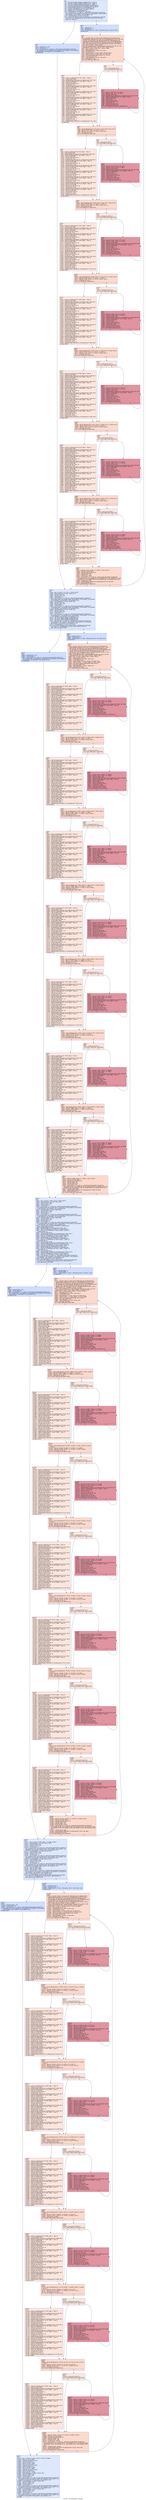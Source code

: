 digraph "CFG for '_Z10checkIndexv' function" {
	label="CFG for '_Z10checkIndexv' function";

	Node0x5140360 [shape=record,color="#3d50c3ff", style=filled, fillcolor="#b2ccfb70",label="{%0:\l  %1 = tail call i32 @llvm.amdgcn.workitem.id.x(), !range !4\l  %2 = tail call i32 @llvm.amdgcn.workitem.id.y(), !range !4\l  %3 = tail call i32 @llvm.amdgcn.workitem.id.z(), !range !4\l  %4 = tail call i8 addrspace(4)* @llvm.amdgcn.implicitarg.ptr()\l  %5 = getelementptr inbounds i8, i8 addrspace(4)* %4, i64 24\l  %6 = bitcast i8 addrspace(4)* %5 to i64 addrspace(4)*\l  %7 = load i64, i64 addrspace(4)* %6, align 8, !tbaa !5\l  %8 = inttoptr i64 %7 to i8 addrspace(1)*\l  %9 = addrspacecast i8 addrspace(1)* %8 to i8*\l  %10 = tail call fastcc \<2 x i64\> @__ockl_hostcall_internal(i8* noundef %9,\l... i64 noundef 33, i64 noundef 0, i64 noundef 0, i64 noundef 0, i64 noundef 0,\l... i64 noundef 0, i64 noundef 0, i64 noundef 0) #10\l  %11 = extractelement \<2 x i64\> %10, i64 0\l  br i1 icmp eq (i8* addrspacecast (i8 addrspace(4)* getelementptr inbounds\l... ([24 x i8], [24 x i8] addrspace(4)* @.str, i64 0, i64 0) to i8*), i8* null),\l... label %12, label %16\l|{<s0>T|<s1>F}}"];
	Node0x5140360:s0 -> Node0x5143010;
	Node0x5140360:s1 -> Node0x5143a20;
	Node0x5143010 [shape=record,color="#3d50c3ff", style=filled, fillcolor="#93b5fe70",label="{%12:\l12:                                               \l  %13 = and i64 %11, -225\l  %14 = or i64 %13, 32\l  %15 = tail call fastcc \<2 x i64\> @__ockl_hostcall_internal(i8* noundef %9,\l... i64 noundef %14, i64 noundef 0, i64 noundef 0, i64 noundef 0, i64 noundef 0,\l... i64 noundef 0, i64 noundef 0, i64 noundef 0) #10\l  br label %457\l}"];
	Node0x5143010 -> Node0x5143d00;
	Node0x5143a20 [shape=record,color="#3d50c3ff", style=filled, fillcolor="#93b5fe70",label="{%16:\l16:                                               \l  %17 = and i64 %11, 2\l  %18 = and i64 %11, -3\l  %19 = insertelement \<2 x i64\> \<i64 poison, i64 0\>, i64 %18, i64 0\l  br label %20\l}"];
	Node0x5143a20 -> Node0x5144920;
	Node0x5144920 [shape=record,color="#3d50c3ff", style=filled, fillcolor="#f7ac8e70",label="{%20:\l20:                                               \l  %21 = phi i64 [ select (i1 icmp eq (i8* addrspacecast (i8 addrspace(4)*\l... getelementptr inbounds ([24 x i8], [24 x i8] addrspace(4)* @.str, i64 0, i64\l... 0) to i8*), i8* null), i64 0, i64 add (i64 ptrtoint (i8* addrspacecast (i8\l... addrspace(4)* getelementptr inbounds ([24 x i8], [24 x i8] addrspace(4)*\l... @.str, i64 0, i64 23) to i8*) to i64), i64 add (i64 sub (i64 0, i64 ptrtoint\l... ([24 x i8]* addrspacecast ([24 x i8] addrspace(4)* @.str to [24 x i8]*) to\l... i64)), i64 1))), %16 ], [ %454, %446 ]\l  %22 = phi i8 addrspace(4)* [ getelementptr inbounds ([24 x i8], [24 x i8]\l... addrspace(4)* @.str, i64 0, i64 0), %16 ], [ %455, %446 ]\l  %23 = phi \<2 x i64\> [ %19, %16 ], [ %453, %446 ]\l  %24 = icmp ugt i64 %21, 56\l  %25 = extractelement \<2 x i64\> %23, i64 0\l  %26 = or i64 %25, %17\l  %27 = insertelement \<2 x i64\> poison, i64 %26, i64 0\l  %28 = select i1 %24, \<2 x i64\> %23, \<2 x i64\> %27\l  %29 = tail call i64 @llvm.umin.i64(i64 %21, i64 56)\l  %30 = trunc i64 %29 to i32\l  %31 = extractelement \<2 x i64\> %28, i64 0\l  %32 = icmp ugt i32 %30, 7\l  br i1 %32, label %35, label %33\l|{<s0>T|<s1>F}}"];
	Node0x5144920:s0 -> Node0x5144050;
	Node0x5144920:s1 -> Node0x51440e0;
	Node0x51440e0 [shape=record,color="#3d50c3ff", style=filled, fillcolor="#f3c7b170",label="{%33:\l33:                                               \l  %34 = icmp eq i32 %30, 0\l  br i1 %34, label %88, label %75\l|{<s0>T|<s1>F}}"];
	Node0x51440e0:s0 -> Node0x5145c20;
	Node0x51440e0:s1 -> Node0x5145c70;
	Node0x5144050 [shape=record,color="#3d50c3ff", style=filled, fillcolor="#f3c7b170",label="{%35:\l35:                                               \l  %36 = load i8, i8 addrspace(4)* %22, align 1, !tbaa !9\l  %37 = zext i8 %36 to i64\l  %38 = getelementptr inbounds i8, i8 addrspace(4)* %22, i64 1\l  %39 = load i8, i8 addrspace(4)* %38, align 1, !tbaa !9\l  %40 = zext i8 %39 to i64\l  %41 = shl nuw nsw i64 %40, 8\l  %42 = or i64 %41, %37\l  %43 = getelementptr inbounds i8, i8 addrspace(4)* %22, i64 2\l  %44 = load i8, i8 addrspace(4)* %43, align 1, !tbaa !9\l  %45 = zext i8 %44 to i64\l  %46 = shl nuw nsw i64 %45, 16\l  %47 = or i64 %42, %46\l  %48 = getelementptr inbounds i8, i8 addrspace(4)* %22, i64 3\l  %49 = load i8, i8 addrspace(4)* %48, align 1, !tbaa !9\l  %50 = zext i8 %49 to i64\l  %51 = shl nuw nsw i64 %50, 24\l  %52 = or i64 %47, %51\l  %53 = getelementptr inbounds i8, i8 addrspace(4)* %22, i64 4\l  %54 = load i8, i8 addrspace(4)* %53, align 1, !tbaa !9\l  %55 = zext i8 %54 to i64\l  %56 = shl nuw nsw i64 %55, 32\l  %57 = or i64 %52, %56\l  %58 = getelementptr inbounds i8, i8 addrspace(4)* %22, i64 5\l  %59 = load i8, i8 addrspace(4)* %58, align 1, !tbaa !9\l  %60 = zext i8 %59 to i64\l  %61 = shl nuw nsw i64 %60, 40\l  %62 = or i64 %57, %61\l  %63 = getelementptr inbounds i8, i8 addrspace(4)* %22, i64 6\l  %64 = load i8, i8 addrspace(4)* %63, align 1, !tbaa !9\l  %65 = zext i8 %64 to i64\l  %66 = shl nuw nsw i64 %65, 48\l  %67 = or i64 %62, %66\l  %68 = getelementptr inbounds i8, i8 addrspace(4)* %22, i64 7\l  %69 = load i8, i8 addrspace(4)* %68, align 1, !tbaa !9\l  %70 = zext i8 %69 to i64\l  %71 = shl nuw i64 %70, 56\l  %72 = or i64 %67, %71\l  %73 = add nsw i32 %30, -8\l  %74 = getelementptr inbounds i8, i8 addrspace(4)* %22, i64 8\l  br label %88\l}"];
	Node0x5144050 -> Node0x5145c20;
	Node0x5145c70 [shape=record,color="#b70d28ff", style=filled, fillcolor="#b70d2870",label="{%75:\l75:                                               \l  %76 = phi i32 [ %86, %75 ], [ 0, %33 ]\l  %77 = phi i64 [ %85, %75 ], [ 0, %33 ]\l  %78 = zext i32 %76 to i64\l  %79 = getelementptr inbounds i8, i8 addrspace(4)* %22, i64 %78\l  %80 = load i8, i8 addrspace(4)* %79, align 1, !tbaa !9\l  %81 = zext i8 %80 to i64\l  %82 = shl i32 %76, 3\l  %83 = zext i32 %82 to i64\l  %84 = shl nuw i64 %81, %83\l  %85 = or i64 %84, %77\l  %86 = add nuw nsw i32 %76, 1\l  %87 = icmp eq i32 %86, %30\l  br i1 %87, label %88, label %75, !llvm.loop !10\l|{<s0>T|<s1>F}}"];
	Node0x5145c70:s0 -> Node0x5145c20;
	Node0x5145c70:s1 -> Node0x5145c70;
	Node0x5145c20 [shape=record,color="#3d50c3ff", style=filled, fillcolor="#f7ac8e70",label="{%88:\l88:                                               \l  %89 = phi i8 addrspace(4)* [ %74, %35 ], [ %22, %33 ], [ %22, %75 ]\l  %90 = phi i32 [ %73, %35 ], [ 0, %33 ], [ 0, %75 ]\l  %91 = phi i64 [ %72, %35 ], [ 0, %33 ], [ %85, %75 ]\l  %92 = icmp ugt i32 %90, 7\l  br i1 %92, label %95, label %93\l|{<s0>T|<s1>F}}"];
	Node0x5145c20:s0 -> Node0x5148970;
	Node0x5145c20:s1 -> Node0x51489c0;
	Node0x51489c0 [shape=record,color="#3d50c3ff", style=filled, fillcolor="#f3c7b170",label="{%93:\l93:                                               \l  %94 = icmp eq i32 %90, 0\l  br i1 %94, label %148, label %135\l|{<s0>T|<s1>F}}"];
	Node0x51489c0:s0 -> Node0x5148b90;
	Node0x51489c0:s1 -> Node0x5148be0;
	Node0x5148970 [shape=record,color="#3d50c3ff", style=filled, fillcolor="#f3c7b170",label="{%95:\l95:                                               \l  %96 = load i8, i8 addrspace(4)* %89, align 1, !tbaa !9\l  %97 = zext i8 %96 to i64\l  %98 = getelementptr inbounds i8, i8 addrspace(4)* %89, i64 1\l  %99 = load i8, i8 addrspace(4)* %98, align 1, !tbaa !9\l  %100 = zext i8 %99 to i64\l  %101 = shl nuw nsw i64 %100, 8\l  %102 = or i64 %101, %97\l  %103 = getelementptr inbounds i8, i8 addrspace(4)* %89, i64 2\l  %104 = load i8, i8 addrspace(4)* %103, align 1, !tbaa !9\l  %105 = zext i8 %104 to i64\l  %106 = shl nuw nsw i64 %105, 16\l  %107 = or i64 %102, %106\l  %108 = getelementptr inbounds i8, i8 addrspace(4)* %89, i64 3\l  %109 = load i8, i8 addrspace(4)* %108, align 1, !tbaa !9\l  %110 = zext i8 %109 to i64\l  %111 = shl nuw nsw i64 %110, 24\l  %112 = or i64 %107, %111\l  %113 = getelementptr inbounds i8, i8 addrspace(4)* %89, i64 4\l  %114 = load i8, i8 addrspace(4)* %113, align 1, !tbaa !9\l  %115 = zext i8 %114 to i64\l  %116 = shl nuw nsw i64 %115, 32\l  %117 = or i64 %112, %116\l  %118 = getelementptr inbounds i8, i8 addrspace(4)* %89, i64 5\l  %119 = load i8, i8 addrspace(4)* %118, align 1, !tbaa !9\l  %120 = zext i8 %119 to i64\l  %121 = shl nuw nsw i64 %120, 40\l  %122 = or i64 %117, %121\l  %123 = getelementptr inbounds i8, i8 addrspace(4)* %89, i64 6\l  %124 = load i8, i8 addrspace(4)* %123, align 1, !tbaa !9\l  %125 = zext i8 %124 to i64\l  %126 = shl nuw nsw i64 %125, 48\l  %127 = or i64 %122, %126\l  %128 = getelementptr inbounds i8, i8 addrspace(4)* %89, i64 7\l  %129 = load i8, i8 addrspace(4)* %128, align 1, !tbaa !9\l  %130 = zext i8 %129 to i64\l  %131 = shl nuw i64 %130, 56\l  %132 = or i64 %127, %131\l  %133 = add nsw i32 %90, -8\l  %134 = getelementptr inbounds i8, i8 addrspace(4)* %89, i64 8\l  br label %148\l}"];
	Node0x5148970 -> Node0x5148b90;
	Node0x5148be0 [shape=record,color="#b70d28ff", style=filled, fillcolor="#b70d2870",label="{%135:\l135:                                              \l  %136 = phi i32 [ %146, %135 ], [ 0, %93 ]\l  %137 = phi i64 [ %145, %135 ], [ 0, %93 ]\l  %138 = zext i32 %136 to i64\l  %139 = getelementptr inbounds i8, i8 addrspace(4)* %89, i64 %138\l  %140 = load i8, i8 addrspace(4)* %139, align 1, !tbaa !9\l  %141 = zext i8 %140 to i64\l  %142 = shl i32 %136, 3\l  %143 = zext i32 %142 to i64\l  %144 = shl nuw i64 %141, %143\l  %145 = or i64 %144, %137\l  %146 = add nuw nsw i32 %136, 1\l  %147 = icmp eq i32 %146, %90\l  br i1 %147, label %148, label %135\l|{<s0>T|<s1>F}}"];
	Node0x5148be0:s0 -> Node0x5148b90;
	Node0x5148be0:s1 -> Node0x5148be0;
	Node0x5148b90 [shape=record,color="#3d50c3ff", style=filled, fillcolor="#f7ac8e70",label="{%148:\l148:                                              \l  %149 = phi i8 addrspace(4)* [ %134, %95 ], [ %89, %93 ], [ %89, %135 ]\l  %150 = phi i32 [ %133, %95 ], [ 0, %93 ], [ 0, %135 ]\l  %151 = phi i64 [ %132, %95 ], [ 0, %93 ], [ %145, %135 ]\l  %152 = icmp ugt i32 %150, 7\l  br i1 %152, label %155, label %153\l|{<s0>T|<s1>F}}"];
	Node0x5148b90:s0 -> Node0x514b0a0;
	Node0x5148b90:s1 -> Node0x514b0f0;
	Node0x514b0f0 [shape=record,color="#3d50c3ff", style=filled, fillcolor="#f3c7b170",label="{%153:\l153:                                              \l  %154 = icmp eq i32 %150, 0\l  br i1 %154, label %208, label %195\l|{<s0>T|<s1>F}}"];
	Node0x514b0f0:s0 -> Node0x514b280;
	Node0x514b0f0:s1 -> Node0x514b2d0;
	Node0x514b0a0 [shape=record,color="#3d50c3ff", style=filled, fillcolor="#f3c7b170",label="{%155:\l155:                                              \l  %156 = load i8, i8 addrspace(4)* %149, align 1, !tbaa !9\l  %157 = zext i8 %156 to i64\l  %158 = getelementptr inbounds i8, i8 addrspace(4)* %149, i64 1\l  %159 = load i8, i8 addrspace(4)* %158, align 1, !tbaa !9\l  %160 = zext i8 %159 to i64\l  %161 = shl nuw nsw i64 %160, 8\l  %162 = or i64 %161, %157\l  %163 = getelementptr inbounds i8, i8 addrspace(4)* %149, i64 2\l  %164 = load i8, i8 addrspace(4)* %163, align 1, !tbaa !9\l  %165 = zext i8 %164 to i64\l  %166 = shl nuw nsw i64 %165, 16\l  %167 = or i64 %162, %166\l  %168 = getelementptr inbounds i8, i8 addrspace(4)* %149, i64 3\l  %169 = load i8, i8 addrspace(4)* %168, align 1, !tbaa !9\l  %170 = zext i8 %169 to i64\l  %171 = shl nuw nsw i64 %170, 24\l  %172 = or i64 %167, %171\l  %173 = getelementptr inbounds i8, i8 addrspace(4)* %149, i64 4\l  %174 = load i8, i8 addrspace(4)* %173, align 1, !tbaa !9\l  %175 = zext i8 %174 to i64\l  %176 = shl nuw nsw i64 %175, 32\l  %177 = or i64 %172, %176\l  %178 = getelementptr inbounds i8, i8 addrspace(4)* %149, i64 5\l  %179 = load i8, i8 addrspace(4)* %178, align 1, !tbaa !9\l  %180 = zext i8 %179 to i64\l  %181 = shl nuw nsw i64 %180, 40\l  %182 = or i64 %177, %181\l  %183 = getelementptr inbounds i8, i8 addrspace(4)* %149, i64 6\l  %184 = load i8, i8 addrspace(4)* %183, align 1, !tbaa !9\l  %185 = zext i8 %184 to i64\l  %186 = shl nuw nsw i64 %185, 48\l  %187 = or i64 %182, %186\l  %188 = getelementptr inbounds i8, i8 addrspace(4)* %149, i64 7\l  %189 = load i8, i8 addrspace(4)* %188, align 1, !tbaa !9\l  %190 = zext i8 %189 to i64\l  %191 = shl nuw i64 %190, 56\l  %192 = or i64 %187, %191\l  %193 = add nsw i32 %150, -8\l  %194 = getelementptr inbounds i8, i8 addrspace(4)* %149, i64 8\l  br label %208\l}"];
	Node0x514b0a0 -> Node0x514b280;
	Node0x514b2d0 [shape=record,color="#b70d28ff", style=filled, fillcolor="#b70d2870",label="{%195:\l195:                                              \l  %196 = phi i32 [ %206, %195 ], [ 0, %153 ]\l  %197 = phi i64 [ %205, %195 ], [ 0, %153 ]\l  %198 = zext i32 %196 to i64\l  %199 = getelementptr inbounds i8, i8 addrspace(4)* %149, i64 %198\l  %200 = load i8, i8 addrspace(4)* %199, align 1, !tbaa !9\l  %201 = zext i8 %200 to i64\l  %202 = shl i32 %196, 3\l  %203 = zext i32 %202 to i64\l  %204 = shl nuw i64 %201, %203\l  %205 = or i64 %204, %197\l  %206 = add nuw nsw i32 %196, 1\l  %207 = icmp eq i32 %206, %150\l  br i1 %207, label %208, label %195\l|{<s0>T|<s1>F}}"];
	Node0x514b2d0:s0 -> Node0x514b280;
	Node0x514b2d0:s1 -> Node0x514b2d0;
	Node0x514b280 [shape=record,color="#3d50c3ff", style=filled, fillcolor="#f7ac8e70",label="{%208:\l208:                                              \l  %209 = phi i8 addrspace(4)* [ %194, %155 ], [ %149, %153 ], [ %149, %195 ]\l  %210 = phi i32 [ %193, %155 ], [ 0, %153 ], [ 0, %195 ]\l  %211 = phi i64 [ %192, %155 ], [ 0, %153 ], [ %205, %195 ]\l  %212 = icmp ugt i32 %210, 7\l  br i1 %212, label %215, label %213\l|{<s0>T|<s1>F}}"];
	Node0x514b280:s0 -> Node0x514d2f0;
	Node0x514b280:s1 -> Node0x514d340;
	Node0x514d340 [shape=record,color="#3d50c3ff", style=filled, fillcolor="#f3c7b170",label="{%213:\l213:                                              \l  %214 = icmp eq i32 %210, 0\l  br i1 %214, label %268, label %255\l|{<s0>T|<s1>F}}"];
	Node0x514d340:s0 -> Node0x514d4d0;
	Node0x514d340:s1 -> Node0x514d520;
	Node0x514d2f0 [shape=record,color="#3d50c3ff", style=filled, fillcolor="#f3c7b170",label="{%215:\l215:                                              \l  %216 = load i8, i8 addrspace(4)* %209, align 1, !tbaa !9\l  %217 = zext i8 %216 to i64\l  %218 = getelementptr inbounds i8, i8 addrspace(4)* %209, i64 1\l  %219 = load i8, i8 addrspace(4)* %218, align 1, !tbaa !9\l  %220 = zext i8 %219 to i64\l  %221 = shl nuw nsw i64 %220, 8\l  %222 = or i64 %221, %217\l  %223 = getelementptr inbounds i8, i8 addrspace(4)* %209, i64 2\l  %224 = load i8, i8 addrspace(4)* %223, align 1, !tbaa !9\l  %225 = zext i8 %224 to i64\l  %226 = shl nuw nsw i64 %225, 16\l  %227 = or i64 %222, %226\l  %228 = getelementptr inbounds i8, i8 addrspace(4)* %209, i64 3\l  %229 = load i8, i8 addrspace(4)* %228, align 1, !tbaa !9\l  %230 = zext i8 %229 to i64\l  %231 = shl nuw nsw i64 %230, 24\l  %232 = or i64 %227, %231\l  %233 = getelementptr inbounds i8, i8 addrspace(4)* %209, i64 4\l  %234 = load i8, i8 addrspace(4)* %233, align 1, !tbaa !9\l  %235 = zext i8 %234 to i64\l  %236 = shl nuw nsw i64 %235, 32\l  %237 = or i64 %232, %236\l  %238 = getelementptr inbounds i8, i8 addrspace(4)* %209, i64 5\l  %239 = load i8, i8 addrspace(4)* %238, align 1, !tbaa !9\l  %240 = zext i8 %239 to i64\l  %241 = shl nuw nsw i64 %240, 40\l  %242 = or i64 %237, %241\l  %243 = getelementptr inbounds i8, i8 addrspace(4)* %209, i64 6\l  %244 = load i8, i8 addrspace(4)* %243, align 1, !tbaa !9\l  %245 = zext i8 %244 to i64\l  %246 = shl nuw nsw i64 %245, 48\l  %247 = or i64 %242, %246\l  %248 = getelementptr inbounds i8, i8 addrspace(4)* %209, i64 7\l  %249 = load i8, i8 addrspace(4)* %248, align 1, !tbaa !9\l  %250 = zext i8 %249 to i64\l  %251 = shl nuw i64 %250, 56\l  %252 = or i64 %247, %251\l  %253 = add nsw i32 %210, -8\l  %254 = getelementptr inbounds i8, i8 addrspace(4)* %209, i64 8\l  br label %268\l}"];
	Node0x514d2f0 -> Node0x514d4d0;
	Node0x514d520 [shape=record,color="#b70d28ff", style=filled, fillcolor="#b70d2870",label="{%255:\l255:                                              \l  %256 = phi i32 [ %266, %255 ], [ 0, %213 ]\l  %257 = phi i64 [ %265, %255 ], [ 0, %213 ]\l  %258 = zext i32 %256 to i64\l  %259 = getelementptr inbounds i8, i8 addrspace(4)* %209, i64 %258\l  %260 = load i8, i8 addrspace(4)* %259, align 1, !tbaa !9\l  %261 = zext i8 %260 to i64\l  %262 = shl i32 %256, 3\l  %263 = zext i32 %262 to i64\l  %264 = shl nuw i64 %261, %263\l  %265 = or i64 %264, %257\l  %266 = add nuw nsw i32 %256, 1\l  %267 = icmp eq i32 %266, %210\l  br i1 %267, label %268, label %255\l|{<s0>T|<s1>F}}"];
	Node0x514d520:s0 -> Node0x514d4d0;
	Node0x514d520:s1 -> Node0x514d520;
	Node0x514d4d0 [shape=record,color="#3d50c3ff", style=filled, fillcolor="#f7ac8e70",label="{%268:\l268:                                              \l  %269 = phi i8 addrspace(4)* [ %254, %215 ], [ %209, %213 ], [ %209, %255 ]\l  %270 = phi i32 [ %253, %215 ], [ 0, %213 ], [ 0, %255 ]\l  %271 = phi i64 [ %252, %215 ], [ 0, %213 ], [ %265, %255 ]\l  %272 = icmp ugt i32 %270, 7\l  br i1 %272, label %275, label %273\l|{<s0>T|<s1>F}}"];
	Node0x514d4d0:s0 -> Node0x514fd50;
	Node0x514d4d0:s1 -> Node0x514fda0;
	Node0x514fda0 [shape=record,color="#3d50c3ff", style=filled, fillcolor="#f3c7b170",label="{%273:\l273:                                              \l  %274 = icmp eq i32 %270, 0\l  br i1 %274, label %328, label %315\l|{<s0>T|<s1>F}}"];
	Node0x514fda0:s0 -> Node0x514ff30;
	Node0x514fda0:s1 -> Node0x514ff80;
	Node0x514fd50 [shape=record,color="#3d50c3ff", style=filled, fillcolor="#f3c7b170",label="{%275:\l275:                                              \l  %276 = load i8, i8 addrspace(4)* %269, align 1, !tbaa !9\l  %277 = zext i8 %276 to i64\l  %278 = getelementptr inbounds i8, i8 addrspace(4)* %269, i64 1\l  %279 = load i8, i8 addrspace(4)* %278, align 1, !tbaa !9\l  %280 = zext i8 %279 to i64\l  %281 = shl nuw nsw i64 %280, 8\l  %282 = or i64 %281, %277\l  %283 = getelementptr inbounds i8, i8 addrspace(4)* %269, i64 2\l  %284 = load i8, i8 addrspace(4)* %283, align 1, !tbaa !9\l  %285 = zext i8 %284 to i64\l  %286 = shl nuw nsw i64 %285, 16\l  %287 = or i64 %282, %286\l  %288 = getelementptr inbounds i8, i8 addrspace(4)* %269, i64 3\l  %289 = load i8, i8 addrspace(4)* %288, align 1, !tbaa !9\l  %290 = zext i8 %289 to i64\l  %291 = shl nuw nsw i64 %290, 24\l  %292 = or i64 %287, %291\l  %293 = getelementptr inbounds i8, i8 addrspace(4)* %269, i64 4\l  %294 = load i8, i8 addrspace(4)* %293, align 1, !tbaa !9\l  %295 = zext i8 %294 to i64\l  %296 = shl nuw nsw i64 %295, 32\l  %297 = or i64 %292, %296\l  %298 = getelementptr inbounds i8, i8 addrspace(4)* %269, i64 5\l  %299 = load i8, i8 addrspace(4)* %298, align 1, !tbaa !9\l  %300 = zext i8 %299 to i64\l  %301 = shl nuw nsw i64 %300, 40\l  %302 = or i64 %297, %301\l  %303 = getelementptr inbounds i8, i8 addrspace(4)* %269, i64 6\l  %304 = load i8, i8 addrspace(4)* %303, align 1, !tbaa !9\l  %305 = zext i8 %304 to i64\l  %306 = shl nuw nsw i64 %305, 48\l  %307 = or i64 %302, %306\l  %308 = getelementptr inbounds i8, i8 addrspace(4)* %269, i64 7\l  %309 = load i8, i8 addrspace(4)* %308, align 1, !tbaa !9\l  %310 = zext i8 %309 to i64\l  %311 = shl nuw i64 %310, 56\l  %312 = or i64 %307, %311\l  %313 = add nsw i32 %270, -8\l  %314 = getelementptr inbounds i8, i8 addrspace(4)* %269, i64 8\l  br label %328\l}"];
	Node0x514fd50 -> Node0x514ff30;
	Node0x514ff80 [shape=record,color="#b70d28ff", style=filled, fillcolor="#b70d2870",label="{%315:\l315:                                              \l  %316 = phi i32 [ %326, %315 ], [ 0, %273 ]\l  %317 = phi i64 [ %325, %315 ], [ 0, %273 ]\l  %318 = zext i32 %316 to i64\l  %319 = getelementptr inbounds i8, i8 addrspace(4)* %269, i64 %318\l  %320 = load i8, i8 addrspace(4)* %319, align 1, !tbaa !9\l  %321 = zext i8 %320 to i64\l  %322 = shl i32 %316, 3\l  %323 = zext i32 %322 to i64\l  %324 = shl nuw i64 %321, %323\l  %325 = or i64 %324, %317\l  %326 = add nuw nsw i32 %316, 1\l  %327 = icmp eq i32 %326, %270\l  br i1 %327, label %328, label %315\l|{<s0>T|<s1>F}}"];
	Node0x514ff80:s0 -> Node0x514ff30;
	Node0x514ff80:s1 -> Node0x514ff80;
	Node0x514ff30 [shape=record,color="#3d50c3ff", style=filled, fillcolor="#f7ac8e70",label="{%328:\l328:                                              \l  %329 = phi i8 addrspace(4)* [ %314, %275 ], [ %269, %273 ], [ %269, %315 ]\l  %330 = phi i32 [ %313, %275 ], [ 0, %273 ], [ 0, %315 ]\l  %331 = phi i64 [ %312, %275 ], [ 0, %273 ], [ %325, %315 ]\l  %332 = icmp ugt i32 %330, 7\l  br i1 %332, label %335, label %333\l|{<s0>T|<s1>F}}"];
	Node0x514ff30:s0 -> Node0x51529b0;
	Node0x514ff30:s1 -> Node0x5152a00;
	Node0x5152a00 [shape=record,color="#3d50c3ff", style=filled, fillcolor="#f3c7b170",label="{%333:\l333:                                              \l  %334 = icmp eq i32 %330, 0\l  br i1 %334, label %388, label %375\l|{<s0>T|<s1>F}}"];
	Node0x5152a00:s0 -> Node0x5152b90;
	Node0x5152a00:s1 -> Node0x5152be0;
	Node0x51529b0 [shape=record,color="#3d50c3ff", style=filled, fillcolor="#f3c7b170",label="{%335:\l335:                                              \l  %336 = load i8, i8 addrspace(4)* %329, align 1, !tbaa !9\l  %337 = zext i8 %336 to i64\l  %338 = getelementptr inbounds i8, i8 addrspace(4)* %329, i64 1\l  %339 = load i8, i8 addrspace(4)* %338, align 1, !tbaa !9\l  %340 = zext i8 %339 to i64\l  %341 = shl nuw nsw i64 %340, 8\l  %342 = or i64 %341, %337\l  %343 = getelementptr inbounds i8, i8 addrspace(4)* %329, i64 2\l  %344 = load i8, i8 addrspace(4)* %343, align 1, !tbaa !9\l  %345 = zext i8 %344 to i64\l  %346 = shl nuw nsw i64 %345, 16\l  %347 = or i64 %342, %346\l  %348 = getelementptr inbounds i8, i8 addrspace(4)* %329, i64 3\l  %349 = load i8, i8 addrspace(4)* %348, align 1, !tbaa !9\l  %350 = zext i8 %349 to i64\l  %351 = shl nuw nsw i64 %350, 24\l  %352 = or i64 %347, %351\l  %353 = getelementptr inbounds i8, i8 addrspace(4)* %329, i64 4\l  %354 = load i8, i8 addrspace(4)* %353, align 1, !tbaa !9\l  %355 = zext i8 %354 to i64\l  %356 = shl nuw nsw i64 %355, 32\l  %357 = or i64 %352, %356\l  %358 = getelementptr inbounds i8, i8 addrspace(4)* %329, i64 5\l  %359 = load i8, i8 addrspace(4)* %358, align 1, !tbaa !9\l  %360 = zext i8 %359 to i64\l  %361 = shl nuw nsw i64 %360, 40\l  %362 = or i64 %357, %361\l  %363 = getelementptr inbounds i8, i8 addrspace(4)* %329, i64 6\l  %364 = load i8, i8 addrspace(4)* %363, align 1, !tbaa !9\l  %365 = zext i8 %364 to i64\l  %366 = shl nuw nsw i64 %365, 48\l  %367 = or i64 %362, %366\l  %368 = getelementptr inbounds i8, i8 addrspace(4)* %329, i64 7\l  %369 = load i8, i8 addrspace(4)* %368, align 1, !tbaa !9\l  %370 = zext i8 %369 to i64\l  %371 = shl nuw i64 %370, 56\l  %372 = or i64 %367, %371\l  %373 = add nsw i32 %330, -8\l  %374 = getelementptr inbounds i8, i8 addrspace(4)* %329, i64 8\l  br label %388\l}"];
	Node0x51529b0 -> Node0x5152b90;
	Node0x5152be0 [shape=record,color="#b70d28ff", style=filled, fillcolor="#b70d2870",label="{%375:\l375:                                              \l  %376 = phi i32 [ %386, %375 ], [ 0, %333 ]\l  %377 = phi i64 [ %385, %375 ], [ 0, %333 ]\l  %378 = zext i32 %376 to i64\l  %379 = getelementptr inbounds i8, i8 addrspace(4)* %329, i64 %378\l  %380 = load i8, i8 addrspace(4)* %379, align 1, !tbaa !9\l  %381 = zext i8 %380 to i64\l  %382 = shl i32 %376, 3\l  %383 = zext i32 %382 to i64\l  %384 = shl nuw i64 %381, %383\l  %385 = or i64 %384, %377\l  %386 = add nuw nsw i32 %376, 1\l  %387 = icmp eq i32 %386, %330\l  br i1 %387, label %388, label %375\l|{<s0>T|<s1>F}}"];
	Node0x5152be0:s0 -> Node0x5152b90;
	Node0x5152be0:s1 -> Node0x5152be0;
	Node0x5152b90 [shape=record,color="#3d50c3ff", style=filled, fillcolor="#f7ac8e70",label="{%388:\l388:                                              \l  %389 = phi i8 addrspace(4)* [ %374, %335 ], [ %329, %333 ], [ %329, %375 ]\l  %390 = phi i32 [ %373, %335 ], [ 0, %333 ], [ 0, %375 ]\l  %391 = phi i64 [ %372, %335 ], [ 0, %333 ], [ %385, %375 ]\l  %392 = icmp ugt i32 %390, 7\l  br i1 %392, label %395, label %393\l|{<s0>T|<s1>F}}"];
	Node0x5152b90:s0 -> Node0x5155240;
	Node0x5152b90:s1 -> Node0x5155290;
	Node0x5155290 [shape=record,color="#3d50c3ff", style=filled, fillcolor="#f3c7b170",label="{%393:\l393:                                              \l  %394 = icmp eq i32 %390, 0\l  br i1 %394, label %446, label %433\l|{<s0>T|<s1>F}}"];
	Node0x5155290:s0 -> Node0x5144dc0;
	Node0x5155290:s1 -> Node0x5155420;
	Node0x5155240 [shape=record,color="#3d50c3ff", style=filled, fillcolor="#f3c7b170",label="{%395:\l395:                                              \l  %396 = load i8, i8 addrspace(4)* %389, align 1, !tbaa !9\l  %397 = zext i8 %396 to i64\l  %398 = getelementptr inbounds i8, i8 addrspace(4)* %389, i64 1\l  %399 = load i8, i8 addrspace(4)* %398, align 1, !tbaa !9\l  %400 = zext i8 %399 to i64\l  %401 = shl nuw nsw i64 %400, 8\l  %402 = or i64 %401, %397\l  %403 = getelementptr inbounds i8, i8 addrspace(4)* %389, i64 2\l  %404 = load i8, i8 addrspace(4)* %403, align 1, !tbaa !9\l  %405 = zext i8 %404 to i64\l  %406 = shl nuw nsw i64 %405, 16\l  %407 = or i64 %402, %406\l  %408 = getelementptr inbounds i8, i8 addrspace(4)* %389, i64 3\l  %409 = load i8, i8 addrspace(4)* %408, align 1, !tbaa !9\l  %410 = zext i8 %409 to i64\l  %411 = shl nuw nsw i64 %410, 24\l  %412 = or i64 %407, %411\l  %413 = getelementptr inbounds i8, i8 addrspace(4)* %389, i64 4\l  %414 = load i8, i8 addrspace(4)* %413, align 1, !tbaa !9\l  %415 = zext i8 %414 to i64\l  %416 = shl nuw nsw i64 %415, 32\l  %417 = or i64 %412, %416\l  %418 = getelementptr inbounds i8, i8 addrspace(4)* %389, i64 5\l  %419 = load i8, i8 addrspace(4)* %418, align 1, !tbaa !9\l  %420 = zext i8 %419 to i64\l  %421 = shl nuw nsw i64 %420, 40\l  %422 = or i64 %417, %421\l  %423 = getelementptr inbounds i8, i8 addrspace(4)* %389, i64 6\l  %424 = load i8, i8 addrspace(4)* %423, align 1, !tbaa !9\l  %425 = zext i8 %424 to i64\l  %426 = shl nuw nsw i64 %425, 48\l  %427 = or i64 %422, %426\l  %428 = getelementptr inbounds i8, i8 addrspace(4)* %389, i64 7\l  %429 = load i8, i8 addrspace(4)* %428, align 1, !tbaa !9\l  %430 = zext i8 %429 to i64\l  %431 = shl nuw i64 %430, 56\l  %432 = or i64 %427, %431\l  br label %446\l}"];
	Node0x5155240 -> Node0x5144dc0;
	Node0x5155420 [shape=record,color="#b70d28ff", style=filled, fillcolor="#b70d2870",label="{%433:\l433:                                              \l  %434 = phi i32 [ %444, %433 ], [ 0, %393 ]\l  %435 = phi i64 [ %443, %433 ], [ 0, %393 ]\l  %436 = zext i32 %434 to i64\l  %437 = getelementptr inbounds i8, i8 addrspace(4)* %389, i64 %436\l  %438 = load i8, i8 addrspace(4)* %437, align 1, !tbaa !9\l  %439 = zext i8 %438 to i64\l  %440 = shl i32 %434, 3\l  %441 = zext i32 %440 to i64\l  %442 = shl nuw i64 %439, %441\l  %443 = or i64 %442, %435\l  %444 = add nuw nsw i32 %434, 1\l  %445 = icmp eq i32 %444, %390\l  br i1 %445, label %446, label %433\l|{<s0>T|<s1>F}}"];
	Node0x5155420:s0 -> Node0x5144dc0;
	Node0x5155420:s1 -> Node0x5155420;
	Node0x5144dc0 [shape=record,color="#3d50c3ff", style=filled, fillcolor="#f7ac8e70",label="{%446:\l446:                                              \l  %447 = phi i64 [ %432, %395 ], [ 0, %393 ], [ %443, %433 ]\l  %448 = shl nuw nsw i64 %29, 2\l  %449 = add nuw nsw i64 %448, 28\l  %450 = and i64 %449, 480\l  %451 = and i64 %31, -225\l  %452 = or i64 %451, %450\l  %453 = tail call fastcc \<2 x i64\> @__ockl_hostcall_internal(i8* noundef %9,\l... i64 noundef %452, i64 noundef %91, i64 noundef %151, i64 noundef %211, i64\l... noundef %271, i64 noundef %331, i64 noundef %391, i64 noundef %447) #10\l  %454 = sub i64 %21, %29\l  %455 = getelementptr inbounds i8, i8 addrspace(4)* %22, i64 %29\l  %456 = icmp eq i64 %454, 0\l  br i1 %456, label %457, label %20\l|{<s0>T|<s1>F}}"];
	Node0x5144dc0:s0 -> Node0x5143d00;
	Node0x5144dc0:s1 -> Node0x5144920;
	Node0x5143d00 [shape=record,color="#3d50c3ff", style=filled, fillcolor="#b2ccfb70",label="{%457:\l457:                                              \l  %458 = phi \<2 x i64\> [ %15, %12 ], [ %453, %446 ]\l  %459 = extractelement \<2 x i64\> %458, i64 0\l  %460 = zext i32 %1 to i64\l  %461 = and i64 %459, -225\l  %462 = or i64 %461, 32\l  %463 = tail call fastcc \<2 x i64\> @__ockl_hostcall_internal(i8* noundef %9,\l... i64 noundef %462, i64 noundef %460, i64 noundef 0, i64 noundef 0, i64 noundef\l... 0, i64 noundef 0, i64 noundef 0, i64 noundef 0) #10\l  %464 = extractelement \<2 x i64\> %463, i64 0\l  %465 = zext i32 %2 to i64\l  %466 = and i64 %464, -225\l  %467 = or i64 %466, 32\l  %468 = tail call fastcc \<2 x i64\> @__ockl_hostcall_internal(i8* noundef %9,\l... i64 noundef %467, i64 noundef %465, i64 noundef 0, i64 noundef 0, i64 noundef\l... 0, i64 noundef 0, i64 noundef 0, i64 noundef 0) #10\l  %469 = extractelement \<2 x i64\> %468, i64 0\l  %470 = zext i32 %3 to i64\l  %471 = and i64 %469, -227\l  %472 = or i64 %471, 34\l  %473 = tail call fastcc \<2 x i64\> @__ockl_hostcall_internal(i8* noundef %9,\l... i64 noundef %472, i64 noundef %470, i64 noundef 0, i64 noundef 0, i64 noundef\l... 0, i64 noundef 0, i64 noundef 0, i64 noundef 0) #10\l  %474 = tail call i32 @llvm.amdgcn.workgroup.id.x()\l  %475 = tail call i32 @llvm.amdgcn.workgroup.id.y()\l  %476 = tail call i32 @llvm.amdgcn.workgroup.id.z()\l  %477 = tail call fastcc \<2 x i64\> @__ockl_hostcall_internal(i8* noundef %9,\l... i64 noundef 33, i64 noundef 0, i64 noundef 0, i64 noundef 0, i64 noundef 0,\l... i64 noundef 0, i64 noundef 0, i64 noundef 0) #10\l  %478 = extractelement \<2 x i64\> %477, i64 0\l  br i1 icmp eq (i8* addrspacecast (i8 addrspace(4)* getelementptr inbounds\l... ([23 x i8], [23 x i8] addrspace(4)* @.str.1, i64 0, i64 0) to i8*), i8*\l... null), label %479, label %483\l|{<s0>T|<s1>F}}"];
	Node0x5143d00:s0 -> Node0x5158de0;
	Node0x5143d00:s1 -> Node0x5158e30;
	Node0x5158de0 [shape=record,color="#3d50c3ff", style=filled, fillcolor="#93b5fe70",label="{%479:\l479:                                              \l  %480 = and i64 %478, -225\l  %481 = or i64 %480, 32\l  %482 = tail call fastcc \<2 x i64\> @__ockl_hostcall_internal(i8* noundef %9,\l... i64 noundef %481, i64 noundef 0, i64 noundef 0, i64 noundef 0, i64 noundef 0,\l... i64 noundef 0, i64 noundef 0, i64 noundef 0) #10\l  br label %924\l}"];
	Node0x5158de0 -> Node0x5159120;
	Node0x5158e30 [shape=record,color="#3d50c3ff", style=filled, fillcolor="#93b5fe70",label="{%483:\l483:                                              \l  %484 = and i64 %478, 2\l  %485 = and i64 %478, -3\l  %486 = insertelement \<2 x i64\> \<i64 poison, i64 0\>, i64 %485, i64 0\l  br label %487\l}"];
	Node0x5158e30 -> Node0x51591e0;
	Node0x51591e0 [shape=record,color="#3d50c3ff", style=filled, fillcolor="#f7ac8e70",label="{%487:\l487:                                              \l  %488 = phi i64 [ select (i1 icmp eq (i8* addrspacecast (i8 addrspace(4)*\l... getelementptr inbounds ([23 x i8], [23 x i8] addrspace(4)* @.str.1, i64 0,\l... i64 0) to i8*), i8* null), i64 0, i64 add (i64 ptrtoint (i8* addrspacecast\l... (i8 addrspace(4)* getelementptr inbounds ([23 x i8], [23 x i8] addrspace(4)*\l... @.str.1, i64 0, i64 22) to i8*) to i64), i64 add (i64 sub (i64 0, i64\l... ptrtoint ([23 x i8]* addrspacecast ([23 x i8] addrspace(4)* @.str.1 to [23 x\l... i8]*) to i64)), i64 1))), %483 ], [ %921, %913 ]\l  %489 = phi i8 addrspace(4)* [ getelementptr inbounds ([23 x i8], [23 x i8]\l... addrspace(4)* @.str.1, i64 0, i64 0), %483 ], [ %922, %913 ]\l  %490 = phi \<2 x i64\> [ %486, %483 ], [ %920, %913 ]\l  %491 = icmp ugt i64 %488, 56\l  %492 = extractelement \<2 x i64\> %490, i64 0\l  %493 = or i64 %492, %484\l  %494 = insertelement \<2 x i64\> poison, i64 %493, i64 0\l  %495 = select i1 %491, \<2 x i64\> %490, \<2 x i64\> %494\l  %496 = tail call i64 @llvm.umin.i64(i64 %488, i64 56)\l  %497 = trunc i64 %496 to i32\l  %498 = extractelement \<2 x i64\> %495, i64 0\l  %499 = icmp ugt i32 %497, 7\l  br i1 %499, label %502, label %500\l|{<s0>T|<s1>F}}"];
	Node0x51591e0:s0 -> Node0x515a2b0;
	Node0x51591e0:s1 -> Node0x515a340;
	Node0x515a340 [shape=record,color="#3d50c3ff", style=filled, fillcolor="#f3c7b170",label="{%500:\l500:                                              \l  %501 = icmp eq i32 %497, 0\l  br i1 %501, label %555, label %542\l|{<s0>T|<s1>F}}"];
	Node0x515a340:s0 -> Node0x515a510;
	Node0x515a340:s1 -> Node0x515a560;
	Node0x515a2b0 [shape=record,color="#3d50c3ff", style=filled, fillcolor="#f3c7b170",label="{%502:\l502:                                              \l  %503 = load i8, i8 addrspace(4)* %489, align 1, !tbaa !9\l  %504 = zext i8 %503 to i64\l  %505 = getelementptr inbounds i8, i8 addrspace(4)* %489, i64 1\l  %506 = load i8, i8 addrspace(4)* %505, align 1, !tbaa !9\l  %507 = zext i8 %506 to i64\l  %508 = shl nuw nsw i64 %507, 8\l  %509 = or i64 %508, %504\l  %510 = getelementptr inbounds i8, i8 addrspace(4)* %489, i64 2\l  %511 = load i8, i8 addrspace(4)* %510, align 1, !tbaa !9\l  %512 = zext i8 %511 to i64\l  %513 = shl nuw nsw i64 %512, 16\l  %514 = or i64 %509, %513\l  %515 = getelementptr inbounds i8, i8 addrspace(4)* %489, i64 3\l  %516 = load i8, i8 addrspace(4)* %515, align 1, !tbaa !9\l  %517 = zext i8 %516 to i64\l  %518 = shl nuw nsw i64 %517, 24\l  %519 = or i64 %514, %518\l  %520 = getelementptr inbounds i8, i8 addrspace(4)* %489, i64 4\l  %521 = load i8, i8 addrspace(4)* %520, align 1, !tbaa !9\l  %522 = zext i8 %521 to i64\l  %523 = shl nuw nsw i64 %522, 32\l  %524 = or i64 %519, %523\l  %525 = getelementptr inbounds i8, i8 addrspace(4)* %489, i64 5\l  %526 = load i8, i8 addrspace(4)* %525, align 1, !tbaa !9\l  %527 = zext i8 %526 to i64\l  %528 = shl nuw nsw i64 %527, 40\l  %529 = or i64 %524, %528\l  %530 = getelementptr inbounds i8, i8 addrspace(4)* %489, i64 6\l  %531 = load i8, i8 addrspace(4)* %530, align 1, !tbaa !9\l  %532 = zext i8 %531 to i64\l  %533 = shl nuw nsw i64 %532, 48\l  %534 = or i64 %529, %533\l  %535 = getelementptr inbounds i8, i8 addrspace(4)* %489, i64 7\l  %536 = load i8, i8 addrspace(4)* %535, align 1, !tbaa !9\l  %537 = zext i8 %536 to i64\l  %538 = shl nuw i64 %537, 56\l  %539 = or i64 %534, %538\l  %540 = add nsw i32 %497, -8\l  %541 = getelementptr inbounds i8, i8 addrspace(4)* %489, i64 8\l  br label %555\l}"];
	Node0x515a2b0 -> Node0x515a510;
	Node0x515a560 [shape=record,color="#b70d28ff", style=filled, fillcolor="#b70d2870",label="{%542:\l542:                                              \l  %543 = phi i32 [ %553, %542 ], [ 0, %500 ]\l  %544 = phi i64 [ %552, %542 ], [ 0, %500 ]\l  %545 = zext i32 %543 to i64\l  %546 = getelementptr inbounds i8, i8 addrspace(4)* %489, i64 %545\l  %547 = load i8, i8 addrspace(4)* %546, align 1, !tbaa !9\l  %548 = zext i8 %547 to i64\l  %549 = shl i32 %543, 3\l  %550 = zext i32 %549 to i64\l  %551 = shl nuw i64 %548, %550\l  %552 = or i64 %551, %544\l  %553 = add nuw nsw i32 %543, 1\l  %554 = icmp eq i32 %553, %497\l  br i1 %554, label %555, label %542, !llvm.loop !10\l|{<s0>T|<s1>F}}"];
	Node0x515a560:s0 -> Node0x515a510;
	Node0x515a560:s1 -> Node0x515a560;
	Node0x515a510 [shape=record,color="#3d50c3ff", style=filled, fillcolor="#f7ac8e70",label="{%555:\l555:                                              \l  %556 = phi i8 addrspace(4)* [ %541, %502 ], [ %489, %500 ], [ %489, %542 ]\l  %557 = phi i32 [ %540, %502 ], [ 0, %500 ], [ 0, %542 ]\l  %558 = phi i64 [ %539, %502 ], [ 0, %500 ], [ %552, %542 ]\l  %559 = icmp ugt i32 %557, 7\l  br i1 %559, label %562, label %560\l|{<s0>T|<s1>F}}"];
	Node0x515a510:s0 -> Node0x515e040;
	Node0x515a510:s1 -> Node0x515e090;
	Node0x515e090 [shape=record,color="#3d50c3ff", style=filled, fillcolor="#f3c7b170",label="{%560:\l560:                                              \l  %561 = icmp eq i32 %557, 0\l  br i1 %561, label %615, label %602\l|{<s0>T|<s1>F}}"];
	Node0x515e090:s0 -> Node0x515e220;
	Node0x515e090:s1 -> Node0x515e270;
	Node0x515e040 [shape=record,color="#3d50c3ff", style=filled, fillcolor="#f3c7b170",label="{%562:\l562:                                              \l  %563 = load i8, i8 addrspace(4)* %556, align 1, !tbaa !9\l  %564 = zext i8 %563 to i64\l  %565 = getelementptr inbounds i8, i8 addrspace(4)* %556, i64 1\l  %566 = load i8, i8 addrspace(4)* %565, align 1, !tbaa !9\l  %567 = zext i8 %566 to i64\l  %568 = shl nuw nsw i64 %567, 8\l  %569 = or i64 %568, %564\l  %570 = getelementptr inbounds i8, i8 addrspace(4)* %556, i64 2\l  %571 = load i8, i8 addrspace(4)* %570, align 1, !tbaa !9\l  %572 = zext i8 %571 to i64\l  %573 = shl nuw nsw i64 %572, 16\l  %574 = or i64 %569, %573\l  %575 = getelementptr inbounds i8, i8 addrspace(4)* %556, i64 3\l  %576 = load i8, i8 addrspace(4)* %575, align 1, !tbaa !9\l  %577 = zext i8 %576 to i64\l  %578 = shl nuw nsw i64 %577, 24\l  %579 = or i64 %574, %578\l  %580 = getelementptr inbounds i8, i8 addrspace(4)* %556, i64 4\l  %581 = load i8, i8 addrspace(4)* %580, align 1, !tbaa !9\l  %582 = zext i8 %581 to i64\l  %583 = shl nuw nsw i64 %582, 32\l  %584 = or i64 %579, %583\l  %585 = getelementptr inbounds i8, i8 addrspace(4)* %556, i64 5\l  %586 = load i8, i8 addrspace(4)* %585, align 1, !tbaa !9\l  %587 = zext i8 %586 to i64\l  %588 = shl nuw nsw i64 %587, 40\l  %589 = or i64 %584, %588\l  %590 = getelementptr inbounds i8, i8 addrspace(4)* %556, i64 6\l  %591 = load i8, i8 addrspace(4)* %590, align 1, !tbaa !9\l  %592 = zext i8 %591 to i64\l  %593 = shl nuw nsw i64 %592, 48\l  %594 = or i64 %589, %593\l  %595 = getelementptr inbounds i8, i8 addrspace(4)* %556, i64 7\l  %596 = load i8, i8 addrspace(4)* %595, align 1, !tbaa !9\l  %597 = zext i8 %596 to i64\l  %598 = shl nuw i64 %597, 56\l  %599 = or i64 %594, %598\l  %600 = add nsw i32 %557, -8\l  %601 = getelementptr inbounds i8, i8 addrspace(4)* %556, i64 8\l  br label %615\l}"];
	Node0x515e040 -> Node0x515e220;
	Node0x515e270 [shape=record,color="#b70d28ff", style=filled, fillcolor="#b70d2870",label="{%602:\l602:                                              \l  %603 = phi i32 [ %613, %602 ], [ 0, %560 ]\l  %604 = phi i64 [ %612, %602 ], [ 0, %560 ]\l  %605 = zext i32 %603 to i64\l  %606 = getelementptr inbounds i8, i8 addrspace(4)* %556, i64 %605\l  %607 = load i8, i8 addrspace(4)* %606, align 1, !tbaa !9\l  %608 = zext i8 %607 to i64\l  %609 = shl i32 %603, 3\l  %610 = zext i32 %609 to i64\l  %611 = shl nuw i64 %608, %610\l  %612 = or i64 %611, %604\l  %613 = add nuw nsw i32 %603, 1\l  %614 = icmp eq i32 %613, %557\l  br i1 %614, label %615, label %602\l|{<s0>T|<s1>F}}"];
	Node0x515e270:s0 -> Node0x515e220;
	Node0x515e270:s1 -> Node0x515e270;
	Node0x515e220 [shape=record,color="#3d50c3ff", style=filled, fillcolor="#f7ac8e70",label="{%615:\l615:                                              \l  %616 = phi i8 addrspace(4)* [ %601, %562 ], [ %556, %560 ], [ %556, %602 ]\l  %617 = phi i32 [ %600, %562 ], [ 0, %560 ], [ 0, %602 ]\l  %618 = phi i64 [ %599, %562 ], [ 0, %560 ], [ %612, %602 ]\l  %619 = icmp ugt i32 %617, 7\l  br i1 %619, label %622, label %620\l|{<s0>T|<s1>F}}"];
	Node0x515e220:s0 -> Node0x5160290;
	Node0x515e220:s1 -> Node0x51602e0;
	Node0x51602e0 [shape=record,color="#3d50c3ff", style=filled, fillcolor="#f3c7b170",label="{%620:\l620:                                              \l  %621 = icmp eq i32 %617, 0\l  br i1 %621, label %675, label %662\l|{<s0>T|<s1>F}}"];
	Node0x51602e0:s0 -> Node0x5160470;
	Node0x51602e0:s1 -> Node0x51604c0;
	Node0x5160290 [shape=record,color="#3d50c3ff", style=filled, fillcolor="#f3c7b170",label="{%622:\l622:                                              \l  %623 = load i8, i8 addrspace(4)* %616, align 1, !tbaa !9\l  %624 = zext i8 %623 to i64\l  %625 = getelementptr inbounds i8, i8 addrspace(4)* %616, i64 1\l  %626 = load i8, i8 addrspace(4)* %625, align 1, !tbaa !9\l  %627 = zext i8 %626 to i64\l  %628 = shl nuw nsw i64 %627, 8\l  %629 = or i64 %628, %624\l  %630 = getelementptr inbounds i8, i8 addrspace(4)* %616, i64 2\l  %631 = load i8, i8 addrspace(4)* %630, align 1, !tbaa !9\l  %632 = zext i8 %631 to i64\l  %633 = shl nuw nsw i64 %632, 16\l  %634 = or i64 %629, %633\l  %635 = getelementptr inbounds i8, i8 addrspace(4)* %616, i64 3\l  %636 = load i8, i8 addrspace(4)* %635, align 1, !tbaa !9\l  %637 = zext i8 %636 to i64\l  %638 = shl nuw nsw i64 %637, 24\l  %639 = or i64 %634, %638\l  %640 = getelementptr inbounds i8, i8 addrspace(4)* %616, i64 4\l  %641 = load i8, i8 addrspace(4)* %640, align 1, !tbaa !9\l  %642 = zext i8 %641 to i64\l  %643 = shl nuw nsw i64 %642, 32\l  %644 = or i64 %639, %643\l  %645 = getelementptr inbounds i8, i8 addrspace(4)* %616, i64 5\l  %646 = load i8, i8 addrspace(4)* %645, align 1, !tbaa !9\l  %647 = zext i8 %646 to i64\l  %648 = shl nuw nsw i64 %647, 40\l  %649 = or i64 %644, %648\l  %650 = getelementptr inbounds i8, i8 addrspace(4)* %616, i64 6\l  %651 = load i8, i8 addrspace(4)* %650, align 1, !tbaa !9\l  %652 = zext i8 %651 to i64\l  %653 = shl nuw nsw i64 %652, 48\l  %654 = or i64 %649, %653\l  %655 = getelementptr inbounds i8, i8 addrspace(4)* %616, i64 7\l  %656 = load i8, i8 addrspace(4)* %655, align 1, !tbaa !9\l  %657 = zext i8 %656 to i64\l  %658 = shl nuw i64 %657, 56\l  %659 = or i64 %654, %658\l  %660 = add nsw i32 %617, -8\l  %661 = getelementptr inbounds i8, i8 addrspace(4)* %616, i64 8\l  br label %675\l}"];
	Node0x5160290 -> Node0x5160470;
	Node0x51604c0 [shape=record,color="#b70d28ff", style=filled, fillcolor="#b70d2870",label="{%662:\l662:                                              \l  %663 = phi i32 [ %673, %662 ], [ 0, %620 ]\l  %664 = phi i64 [ %672, %662 ], [ 0, %620 ]\l  %665 = zext i32 %663 to i64\l  %666 = getelementptr inbounds i8, i8 addrspace(4)* %616, i64 %665\l  %667 = load i8, i8 addrspace(4)* %666, align 1, !tbaa !9\l  %668 = zext i8 %667 to i64\l  %669 = shl i32 %663, 3\l  %670 = zext i32 %669 to i64\l  %671 = shl nuw i64 %668, %670\l  %672 = or i64 %671, %664\l  %673 = add nuw nsw i32 %663, 1\l  %674 = icmp eq i32 %673, %617\l  br i1 %674, label %675, label %662\l|{<s0>T|<s1>F}}"];
	Node0x51604c0:s0 -> Node0x5160470;
	Node0x51604c0:s1 -> Node0x51604c0;
	Node0x5160470 [shape=record,color="#3d50c3ff", style=filled, fillcolor="#f7ac8e70",label="{%675:\l675:                                              \l  %676 = phi i8 addrspace(4)* [ %661, %622 ], [ %616, %620 ], [ %616, %662 ]\l  %677 = phi i32 [ %660, %622 ], [ 0, %620 ], [ 0, %662 ]\l  %678 = phi i64 [ %659, %622 ], [ 0, %620 ], [ %672, %662 ]\l  %679 = icmp ugt i32 %677, 7\l  br i1 %679, label %682, label %680\l|{<s0>T|<s1>F}}"];
	Node0x5160470:s0 -> Node0x51516f0;
	Node0x5160470:s1 -> Node0x5151740;
	Node0x5151740 [shape=record,color="#3d50c3ff", style=filled, fillcolor="#f3c7b170",label="{%680:\l680:                                              \l  %681 = icmp eq i32 %677, 0\l  br i1 %681, label %735, label %722\l|{<s0>T|<s1>F}}"];
	Node0x5151740:s0 -> Node0x51518d0;
	Node0x5151740:s1 -> Node0x5151920;
	Node0x51516f0 [shape=record,color="#3d50c3ff", style=filled, fillcolor="#f3c7b170",label="{%682:\l682:                                              \l  %683 = load i8, i8 addrspace(4)* %676, align 1, !tbaa !9\l  %684 = zext i8 %683 to i64\l  %685 = getelementptr inbounds i8, i8 addrspace(4)* %676, i64 1\l  %686 = load i8, i8 addrspace(4)* %685, align 1, !tbaa !9\l  %687 = zext i8 %686 to i64\l  %688 = shl nuw nsw i64 %687, 8\l  %689 = or i64 %688, %684\l  %690 = getelementptr inbounds i8, i8 addrspace(4)* %676, i64 2\l  %691 = load i8, i8 addrspace(4)* %690, align 1, !tbaa !9\l  %692 = zext i8 %691 to i64\l  %693 = shl nuw nsw i64 %692, 16\l  %694 = or i64 %689, %693\l  %695 = getelementptr inbounds i8, i8 addrspace(4)* %676, i64 3\l  %696 = load i8, i8 addrspace(4)* %695, align 1, !tbaa !9\l  %697 = zext i8 %696 to i64\l  %698 = shl nuw nsw i64 %697, 24\l  %699 = or i64 %694, %698\l  %700 = getelementptr inbounds i8, i8 addrspace(4)* %676, i64 4\l  %701 = load i8, i8 addrspace(4)* %700, align 1, !tbaa !9\l  %702 = zext i8 %701 to i64\l  %703 = shl nuw nsw i64 %702, 32\l  %704 = or i64 %699, %703\l  %705 = getelementptr inbounds i8, i8 addrspace(4)* %676, i64 5\l  %706 = load i8, i8 addrspace(4)* %705, align 1, !tbaa !9\l  %707 = zext i8 %706 to i64\l  %708 = shl nuw nsw i64 %707, 40\l  %709 = or i64 %704, %708\l  %710 = getelementptr inbounds i8, i8 addrspace(4)* %676, i64 6\l  %711 = load i8, i8 addrspace(4)* %710, align 1, !tbaa !9\l  %712 = zext i8 %711 to i64\l  %713 = shl nuw nsw i64 %712, 48\l  %714 = or i64 %709, %713\l  %715 = getelementptr inbounds i8, i8 addrspace(4)* %676, i64 7\l  %716 = load i8, i8 addrspace(4)* %715, align 1, !tbaa !9\l  %717 = zext i8 %716 to i64\l  %718 = shl nuw i64 %717, 56\l  %719 = or i64 %714, %718\l  %720 = add nsw i32 %677, -8\l  %721 = getelementptr inbounds i8, i8 addrspace(4)* %676, i64 8\l  br label %735\l}"];
	Node0x51516f0 -> Node0x51518d0;
	Node0x5151920 [shape=record,color="#b70d28ff", style=filled, fillcolor="#b70d2870",label="{%722:\l722:                                              \l  %723 = phi i32 [ %733, %722 ], [ 0, %680 ]\l  %724 = phi i64 [ %732, %722 ], [ 0, %680 ]\l  %725 = zext i32 %723 to i64\l  %726 = getelementptr inbounds i8, i8 addrspace(4)* %676, i64 %725\l  %727 = load i8, i8 addrspace(4)* %726, align 1, !tbaa !9\l  %728 = zext i8 %727 to i64\l  %729 = shl i32 %723, 3\l  %730 = zext i32 %729 to i64\l  %731 = shl nuw i64 %728, %730\l  %732 = or i64 %731, %724\l  %733 = add nuw nsw i32 %723, 1\l  %734 = icmp eq i32 %733, %677\l  br i1 %734, label %735, label %722\l|{<s0>T|<s1>F}}"];
	Node0x5151920:s0 -> Node0x51518d0;
	Node0x5151920:s1 -> Node0x5151920;
	Node0x51518d0 [shape=record,color="#3d50c3ff", style=filled, fillcolor="#f7ac8e70",label="{%735:\l735:                                              \l  %736 = phi i8 addrspace(4)* [ %721, %682 ], [ %676, %680 ], [ %676, %722 ]\l  %737 = phi i32 [ %720, %682 ], [ 0, %680 ], [ 0, %722 ]\l  %738 = phi i64 [ %719, %682 ], [ 0, %680 ], [ %732, %722 ]\l  %739 = icmp ugt i32 %737, 7\l  br i1 %739, label %742, label %740\l|{<s0>T|<s1>F}}"];
	Node0x51518d0:s0 -> Node0x5166750;
	Node0x51518d0:s1 -> Node0x51667a0;
	Node0x51667a0 [shape=record,color="#3d50c3ff", style=filled, fillcolor="#f3c7b170",label="{%740:\l740:                                              \l  %741 = icmp eq i32 %737, 0\l  br i1 %741, label %795, label %782\l|{<s0>T|<s1>F}}"];
	Node0x51667a0:s0 -> Node0x5166930;
	Node0x51667a0:s1 -> Node0x5166980;
	Node0x5166750 [shape=record,color="#3d50c3ff", style=filled, fillcolor="#f3c7b170",label="{%742:\l742:                                              \l  %743 = load i8, i8 addrspace(4)* %736, align 1, !tbaa !9\l  %744 = zext i8 %743 to i64\l  %745 = getelementptr inbounds i8, i8 addrspace(4)* %736, i64 1\l  %746 = load i8, i8 addrspace(4)* %745, align 1, !tbaa !9\l  %747 = zext i8 %746 to i64\l  %748 = shl nuw nsw i64 %747, 8\l  %749 = or i64 %748, %744\l  %750 = getelementptr inbounds i8, i8 addrspace(4)* %736, i64 2\l  %751 = load i8, i8 addrspace(4)* %750, align 1, !tbaa !9\l  %752 = zext i8 %751 to i64\l  %753 = shl nuw nsw i64 %752, 16\l  %754 = or i64 %749, %753\l  %755 = getelementptr inbounds i8, i8 addrspace(4)* %736, i64 3\l  %756 = load i8, i8 addrspace(4)* %755, align 1, !tbaa !9\l  %757 = zext i8 %756 to i64\l  %758 = shl nuw nsw i64 %757, 24\l  %759 = or i64 %754, %758\l  %760 = getelementptr inbounds i8, i8 addrspace(4)* %736, i64 4\l  %761 = load i8, i8 addrspace(4)* %760, align 1, !tbaa !9\l  %762 = zext i8 %761 to i64\l  %763 = shl nuw nsw i64 %762, 32\l  %764 = or i64 %759, %763\l  %765 = getelementptr inbounds i8, i8 addrspace(4)* %736, i64 5\l  %766 = load i8, i8 addrspace(4)* %765, align 1, !tbaa !9\l  %767 = zext i8 %766 to i64\l  %768 = shl nuw nsw i64 %767, 40\l  %769 = or i64 %764, %768\l  %770 = getelementptr inbounds i8, i8 addrspace(4)* %736, i64 6\l  %771 = load i8, i8 addrspace(4)* %770, align 1, !tbaa !9\l  %772 = zext i8 %771 to i64\l  %773 = shl nuw nsw i64 %772, 48\l  %774 = or i64 %769, %773\l  %775 = getelementptr inbounds i8, i8 addrspace(4)* %736, i64 7\l  %776 = load i8, i8 addrspace(4)* %775, align 1, !tbaa !9\l  %777 = zext i8 %776 to i64\l  %778 = shl nuw i64 %777, 56\l  %779 = or i64 %774, %778\l  %780 = add nsw i32 %737, -8\l  %781 = getelementptr inbounds i8, i8 addrspace(4)* %736, i64 8\l  br label %795\l}"];
	Node0x5166750 -> Node0x5166930;
	Node0x5166980 [shape=record,color="#b70d28ff", style=filled, fillcolor="#b70d2870",label="{%782:\l782:                                              \l  %783 = phi i32 [ %793, %782 ], [ 0, %740 ]\l  %784 = phi i64 [ %792, %782 ], [ 0, %740 ]\l  %785 = zext i32 %783 to i64\l  %786 = getelementptr inbounds i8, i8 addrspace(4)* %736, i64 %785\l  %787 = load i8, i8 addrspace(4)* %786, align 1, !tbaa !9\l  %788 = zext i8 %787 to i64\l  %789 = shl i32 %783, 3\l  %790 = zext i32 %789 to i64\l  %791 = shl nuw i64 %788, %790\l  %792 = or i64 %791, %784\l  %793 = add nuw nsw i32 %783, 1\l  %794 = icmp eq i32 %793, %737\l  br i1 %794, label %795, label %782\l|{<s0>T|<s1>F}}"];
	Node0x5166980:s0 -> Node0x5166930;
	Node0x5166980:s1 -> Node0x5166980;
	Node0x5166930 [shape=record,color="#3d50c3ff", style=filled, fillcolor="#f7ac8e70",label="{%795:\l795:                                              \l  %796 = phi i8 addrspace(4)* [ %781, %742 ], [ %736, %740 ], [ %736, %782 ]\l  %797 = phi i32 [ %780, %742 ], [ 0, %740 ], [ 0, %782 ]\l  %798 = phi i64 [ %779, %742 ], [ 0, %740 ], [ %792, %782 ]\l  %799 = icmp ugt i32 %797, 7\l  br i1 %799, label %802, label %800\l|{<s0>T|<s1>F}}"];
	Node0x5166930:s0 -> Node0x51689a0;
	Node0x5166930:s1 -> Node0x51689f0;
	Node0x51689f0 [shape=record,color="#3d50c3ff", style=filled, fillcolor="#f3c7b170",label="{%800:\l800:                                              \l  %801 = icmp eq i32 %797, 0\l  br i1 %801, label %855, label %842\l|{<s0>T|<s1>F}}"];
	Node0x51689f0:s0 -> Node0x5168b80;
	Node0x51689f0:s1 -> Node0x5168bd0;
	Node0x51689a0 [shape=record,color="#3d50c3ff", style=filled, fillcolor="#f3c7b170",label="{%802:\l802:                                              \l  %803 = load i8, i8 addrspace(4)* %796, align 1, !tbaa !9\l  %804 = zext i8 %803 to i64\l  %805 = getelementptr inbounds i8, i8 addrspace(4)* %796, i64 1\l  %806 = load i8, i8 addrspace(4)* %805, align 1, !tbaa !9\l  %807 = zext i8 %806 to i64\l  %808 = shl nuw nsw i64 %807, 8\l  %809 = or i64 %808, %804\l  %810 = getelementptr inbounds i8, i8 addrspace(4)* %796, i64 2\l  %811 = load i8, i8 addrspace(4)* %810, align 1, !tbaa !9\l  %812 = zext i8 %811 to i64\l  %813 = shl nuw nsw i64 %812, 16\l  %814 = or i64 %809, %813\l  %815 = getelementptr inbounds i8, i8 addrspace(4)* %796, i64 3\l  %816 = load i8, i8 addrspace(4)* %815, align 1, !tbaa !9\l  %817 = zext i8 %816 to i64\l  %818 = shl nuw nsw i64 %817, 24\l  %819 = or i64 %814, %818\l  %820 = getelementptr inbounds i8, i8 addrspace(4)* %796, i64 4\l  %821 = load i8, i8 addrspace(4)* %820, align 1, !tbaa !9\l  %822 = zext i8 %821 to i64\l  %823 = shl nuw nsw i64 %822, 32\l  %824 = or i64 %819, %823\l  %825 = getelementptr inbounds i8, i8 addrspace(4)* %796, i64 5\l  %826 = load i8, i8 addrspace(4)* %825, align 1, !tbaa !9\l  %827 = zext i8 %826 to i64\l  %828 = shl nuw nsw i64 %827, 40\l  %829 = or i64 %824, %828\l  %830 = getelementptr inbounds i8, i8 addrspace(4)* %796, i64 6\l  %831 = load i8, i8 addrspace(4)* %830, align 1, !tbaa !9\l  %832 = zext i8 %831 to i64\l  %833 = shl nuw nsw i64 %832, 48\l  %834 = or i64 %829, %833\l  %835 = getelementptr inbounds i8, i8 addrspace(4)* %796, i64 7\l  %836 = load i8, i8 addrspace(4)* %835, align 1, !tbaa !9\l  %837 = zext i8 %836 to i64\l  %838 = shl nuw i64 %837, 56\l  %839 = or i64 %834, %838\l  %840 = add nsw i32 %797, -8\l  %841 = getelementptr inbounds i8, i8 addrspace(4)* %796, i64 8\l  br label %855\l}"];
	Node0x51689a0 -> Node0x5168b80;
	Node0x5168bd0 [shape=record,color="#b70d28ff", style=filled, fillcolor="#b70d2870",label="{%842:\l842:                                              \l  %843 = phi i32 [ %853, %842 ], [ 0, %800 ]\l  %844 = phi i64 [ %852, %842 ], [ 0, %800 ]\l  %845 = zext i32 %843 to i64\l  %846 = getelementptr inbounds i8, i8 addrspace(4)* %796, i64 %845\l  %847 = load i8, i8 addrspace(4)* %846, align 1, !tbaa !9\l  %848 = zext i8 %847 to i64\l  %849 = shl i32 %843, 3\l  %850 = zext i32 %849 to i64\l  %851 = shl nuw i64 %848, %850\l  %852 = or i64 %851, %844\l  %853 = add nuw nsw i32 %843, 1\l  %854 = icmp eq i32 %853, %797\l  br i1 %854, label %855, label %842\l|{<s0>T|<s1>F}}"];
	Node0x5168bd0:s0 -> Node0x5168b80;
	Node0x5168bd0:s1 -> Node0x5168bd0;
	Node0x5168b80 [shape=record,color="#3d50c3ff", style=filled, fillcolor="#f7ac8e70",label="{%855:\l855:                                              \l  %856 = phi i8 addrspace(4)* [ %841, %802 ], [ %796, %800 ], [ %796, %842 ]\l  %857 = phi i32 [ %840, %802 ], [ 0, %800 ], [ 0, %842 ]\l  %858 = phi i64 [ %839, %802 ], [ 0, %800 ], [ %852, %842 ]\l  %859 = icmp ugt i32 %857, 7\l  br i1 %859, label %862, label %860\l|{<s0>T|<s1>F}}"];
	Node0x5168b80:s0 -> Node0x516abf0;
	Node0x5168b80:s1 -> Node0x516ac40;
	Node0x516ac40 [shape=record,color="#3d50c3ff", style=filled, fillcolor="#f3c7b170",label="{%860:\l860:                                              \l  %861 = icmp eq i32 %857, 0\l  br i1 %861, label %913, label %900\l|{<s0>T|<s1>F}}"];
	Node0x516ac40:s0 -> Node0x5159950;
	Node0x516ac40:s1 -> Node0x516add0;
	Node0x516abf0 [shape=record,color="#3d50c3ff", style=filled, fillcolor="#f3c7b170",label="{%862:\l862:                                              \l  %863 = load i8, i8 addrspace(4)* %856, align 1, !tbaa !9\l  %864 = zext i8 %863 to i64\l  %865 = getelementptr inbounds i8, i8 addrspace(4)* %856, i64 1\l  %866 = load i8, i8 addrspace(4)* %865, align 1, !tbaa !9\l  %867 = zext i8 %866 to i64\l  %868 = shl nuw nsw i64 %867, 8\l  %869 = or i64 %868, %864\l  %870 = getelementptr inbounds i8, i8 addrspace(4)* %856, i64 2\l  %871 = load i8, i8 addrspace(4)* %870, align 1, !tbaa !9\l  %872 = zext i8 %871 to i64\l  %873 = shl nuw nsw i64 %872, 16\l  %874 = or i64 %869, %873\l  %875 = getelementptr inbounds i8, i8 addrspace(4)* %856, i64 3\l  %876 = load i8, i8 addrspace(4)* %875, align 1, !tbaa !9\l  %877 = zext i8 %876 to i64\l  %878 = shl nuw nsw i64 %877, 24\l  %879 = or i64 %874, %878\l  %880 = getelementptr inbounds i8, i8 addrspace(4)* %856, i64 4\l  %881 = load i8, i8 addrspace(4)* %880, align 1, !tbaa !9\l  %882 = zext i8 %881 to i64\l  %883 = shl nuw nsw i64 %882, 32\l  %884 = or i64 %879, %883\l  %885 = getelementptr inbounds i8, i8 addrspace(4)* %856, i64 5\l  %886 = load i8, i8 addrspace(4)* %885, align 1, !tbaa !9\l  %887 = zext i8 %886 to i64\l  %888 = shl nuw nsw i64 %887, 40\l  %889 = or i64 %884, %888\l  %890 = getelementptr inbounds i8, i8 addrspace(4)* %856, i64 6\l  %891 = load i8, i8 addrspace(4)* %890, align 1, !tbaa !9\l  %892 = zext i8 %891 to i64\l  %893 = shl nuw nsw i64 %892, 48\l  %894 = or i64 %889, %893\l  %895 = getelementptr inbounds i8, i8 addrspace(4)* %856, i64 7\l  %896 = load i8, i8 addrspace(4)* %895, align 1, !tbaa !9\l  %897 = zext i8 %896 to i64\l  %898 = shl nuw i64 %897, 56\l  %899 = or i64 %894, %898\l  br label %913\l}"];
	Node0x516abf0 -> Node0x5159950;
	Node0x516add0 [shape=record,color="#b70d28ff", style=filled, fillcolor="#b70d2870",label="{%900:\l900:                                              \l  %901 = phi i32 [ %911, %900 ], [ 0, %860 ]\l  %902 = phi i64 [ %910, %900 ], [ 0, %860 ]\l  %903 = zext i32 %901 to i64\l  %904 = getelementptr inbounds i8, i8 addrspace(4)* %856, i64 %903\l  %905 = load i8, i8 addrspace(4)* %904, align 1, !tbaa !9\l  %906 = zext i8 %905 to i64\l  %907 = shl i32 %901, 3\l  %908 = zext i32 %907 to i64\l  %909 = shl nuw i64 %906, %908\l  %910 = or i64 %909, %902\l  %911 = add nuw nsw i32 %901, 1\l  %912 = icmp eq i32 %911, %857\l  br i1 %912, label %913, label %900\l|{<s0>T|<s1>F}}"];
	Node0x516add0:s0 -> Node0x5159950;
	Node0x516add0:s1 -> Node0x516add0;
	Node0x5159950 [shape=record,color="#3d50c3ff", style=filled, fillcolor="#f7ac8e70",label="{%913:\l913:                                              \l  %914 = phi i64 [ %899, %862 ], [ 0, %860 ], [ %910, %900 ]\l  %915 = shl nuw nsw i64 %496, 2\l  %916 = add nuw nsw i64 %915, 28\l  %917 = and i64 %916, 480\l  %918 = and i64 %498, -225\l  %919 = or i64 %918, %917\l  %920 = tail call fastcc \<2 x i64\> @__ockl_hostcall_internal(i8* noundef %9,\l... i64 noundef %919, i64 noundef %558, i64 noundef %618, i64 noundef %678, i64\l... noundef %738, i64 noundef %798, i64 noundef %858, i64 noundef %914) #10\l  %921 = sub i64 %488, %496\l  %922 = getelementptr inbounds i8, i8 addrspace(4)* %489, i64 %496\l  %923 = icmp eq i64 %921, 0\l  br i1 %923, label %924, label %487\l|{<s0>T|<s1>F}}"];
	Node0x5159950:s0 -> Node0x5159120;
	Node0x5159950:s1 -> Node0x51591e0;
	Node0x5159120 [shape=record,color="#3d50c3ff", style=filled, fillcolor="#b2ccfb70",label="{%924:\l924:                                              \l  %925 = phi \<2 x i64\> [ %482, %479 ], [ %920, %913 ]\l  %926 = extractelement \<2 x i64\> %925, i64 0\l  %927 = zext i32 %474 to i64\l  %928 = and i64 %926, -225\l  %929 = or i64 %928, 32\l  %930 = tail call fastcc \<2 x i64\> @__ockl_hostcall_internal(i8* noundef %9,\l... i64 noundef %929, i64 noundef %927, i64 noundef 0, i64 noundef 0, i64 noundef\l... 0, i64 noundef 0, i64 noundef 0, i64 noundef 0) #10\l  %931 = extractelement \<2 x i64\> %930, i64 0\l  %932 = zext i32 %475 to i64\l  %933 = and i64 %931, -225\l  %934 = or i64 %933, 32\l  %935 = tail call fastcc \<2 x i64\> @__ockl_hostcall_internal(i8* noundef %9,\l... i64 noundef %934, i64 noundef %932, i64 noundef 0, i64 noundef 0, i64 noundef\l... 0, i64 noundef 0, i64 noundef 0, i64 noundef 0) #10\l  %936 = extractelement \<2 x i64\> %935, i64 0\l  %937 = zext i32 %476 to i64\l  %938 = and i64 %936, -227\l  %939 = or i64 %938, 34\l  %940 = tail call fastcc \<2 x i64\> @__ockl_hostcall_internal(i8* noundef %9,\l... i64 noundef %939, i64 noundef %937, i64 noundef 0, i64 noundef 0, i64 noundef\l... 0, i64 noundef 0, i64 noundef 0, i64 noundef 0) #10\l  %941 = tail call align 4 dereferenceable(64) i8 addrspace(4)*\l... @llvm.amdgcn.dispatch.ptr()\l  %942 = getelementptr i8, i8 addrspace(4)* %941, i64 4\l  %943 = bitcast i8 addrspace(4)* %942 to i16 addrspace(4)*\l  %944 = load i16, i16 addrspace(4)* %943, align 4, !range !12,\l... !invariant.load !13\l  %945 = zext i16 %944 to i32\l  %946 = getelementptr inbounds i8, i8 addrspace(4)* %941, i64 12\l  %947 = bitcast i8 addrspace(4)* %946 to i32 addrspace(4)*\l  %948 = load i32, i32 addrspace(4)* %947, align 4, !tbaa !14\l  %949 = getelementptr i8, i8 addrspace(4)* %941, i64 6\l  %950 = bitcast i8 addrspace(4)* %949 to i16 addrspace(4)*\l  %951 = load i16, i16 addrspace(4)* %950, align 2, !range !12,\l... !invariant.load !13\l  %952 = zext i16 %951 to i32\l  %953 = getelementptr inbounds i8, i8 addrspace(4)* %941, i64 16\l  %954 = bitcast i8 addrspace(4)* %953 to i32 addrspace(4)*\l  %955 = load i32, i32 addrspace(4)* %954, align 8, !tbaa !20\l  %956 = getelementptr i8, i8 addrspace(4)* %941, i64 8\l  %957 = bitcast i8 addrspace(4)* %956 to i16 addrspace(4)*\l  %958 = load i16, i16 addrspace(4)* %957, align 4, !range !12,\l... !invariant.load !13\l  %959 = zext i16 %958 to i32\l  %960 = getelementptr inbounds i8, i8 addrspace(4)* %941, i64 20\l  %961 = bitcast i8 addrspace(4)* %960 to i32 addrspace(4)*\l  %962 = load i32, i32 addrspace(4)* %961, align 4, !tbaa !21\l  %963 = tail call fastcc \<2 x i64\> @__ockl_hostcall_internal(i8* noundef %9,\l... i64 noundef 33, i64 noundef 0, i64 noundef 0, i64 noundef 0, i64 noundef 0,\l... i64 noundef 0, i64 noundef 0, i64 noundef 0) #10\l  %964 = extractelement \<2 x i64\> %963, i64 0\l  br i1 icmp eq (i8* addrspacecast (i8 addrspace(4)* getelementptr inbounds\l... ([23 x i8], [23 x i8] addrspace(4)* @.str.2, i64 0, i64 0) to i8*), i8*\l... null), label %965, label %969\l|{<s0>T|<s1>F}}"];
	Node0x5159120:s0 -> Node0x515aac0;
	Node0x5159120:s1 -> Node0x5170530;
	Node0x515aac0 [shape=record,color="#3d50c3ff", style=filled, fillcolor="#93b5fe70",label="{%965:\l965:                                              \l  %966 = and i64 %964, -225\l  %967 = or i64 %966, 32\l  %968 = tail call fastcc \<2 x i64\> @__ockl_hostcall_internal(i8* noundef %9,\l... i64 noundef %967, i64 noundef 0, i64 noundef 0, i64 noundef 0, i64 noundef 0,\l... i64 noundef 0, i64 noundef 0, i64 noundef 0) #10\l  br label %1410\l}"];
	Node0x515aac0 -> Node0x51707e0;
	Node0x5170530 [shape=record,color="#3d50c3ff", style=filled, fillcolor="#93b5fe70",label="{%969:\l969:                                              \l  %970 = and i64 %964, 2\l  %971 = and i64 %964, -3\l  %972 = insertelement \<2 x i64\> \<i64 poison, i64 0\>, i64 %971, i64 0\l  br label %973\l}"];
	Node0x5170530 -> Node0x51708a0;
	Node0x51708a0 [shape=record,color="#3d50c3ff", style=filled, fillcolor="#f7ac8e70",label="{%973:\l973:                                              \l  %974 = phi i64 [ select (i1 icmp eq (i8* addrspacecast (i8 addrspace(4)*\l... getelementptr inbounds ([23 x i8], [23 x i8] addrspace(4)* @.str.2, i64 0,\l... i64 0) to i8*), i8* null), i64 0, i64 add (i64 ptrtoint (i8* addrspacecast\l... (i8 addrspace(4)* getelementptr inbounds ([23 x i8], [23 x i8] addrspace(4)*\l... @.str.2, i64 0, i64 22) to i8*) to i64), i64 add (i64 sub (i64 0, i64\l... ptrtoint ([23 x i8]* addrspacecast ([23 x i8] addrspace(4)* @.str.2 to [23 x\l... i8]*) to i64)), i64 1))), %969 ], [ %1407, %1399 ]\l  %975 = phi i8 addrspace(4)* [ getelementptr inbounds ([23 x i8], [23 x i8]\l... addrspace(4)* @.str.2, i64 0, i64 0), %969 ], [ %1408, %1399 ]\l  %976 = phi \<2 x i64\> [ %972, %969 ], [ %1406, %1399 ]\l  %977 = icmp ugt i64 %974, 56\l  %978 = extractelement \<2 x i64\> %976, i64 0\l  %979 = or i64 %978, %970\l  %980 = insertelement \<2 x i64\> poison, i64 %979, i64 0\l  %981 = select i1 %977, \<2 x i64\> %976, \<2 x i64\> %980\l  %982 = tail call i64 @llvm.umin.i64(i64 %974, i64 56)\l  %983 = trunc i64 %982 to i32\l  %984 = extractelement \<2 x i64\> %981, i64 0\l  %985 = icmp ugt i32 %983, 7\l  br i1 %985, label %988, label %986\l|{<s0>T|<s1>F}}"];
	Node0x51708a0:s0 -> Node0x5171930;
	Node0x51708a0:s1 -> Node0x51719c0;
	Node0x51719c0 [shape=record,color="#3d50c3ff", style=filled, fillcolor="#f3c7b170",label="{%986:\l986:                                              \l  %987 = icmp eq i32 %983, 0\l  br i1 %987, label %1041, label %1028\l|{<s0>T|<s1>F}}"];
	Node0x51719c0:s0 -> Node0x5171b90;
	Node0x51719c0:s1 -> Node0x5171be0;
	Node0x5171930 [shape=record,color="#3d50c3ff", style=filled, fillcolor="#f3c7b170",label="{%988:\l988:                                              \l  %989 = load i8, i8 addrspace(4)* %975, align 1, !tbaa !9\l  %990 = zext i8 %989 to i64\l  %991 = getelementptr inbounds i8, i8 addrspace(4)* %975, i64 1\l  %992 = load i8, i8 addrspace(4)* %991, align 1, !tbaa !9\l  %993 = zext i8 %992 to i64\l  %994 = shl nuw nsw i64 %993, 8\l  %995 = or i64 %994, %990\l  %996 = getelementptr inbounds i8, i8 addrspace(4)* %975, i64 2\l  %997 = load i8, i8 addrspace(4)* %996, align 1, !tbaa !9\l  %998 = zext i8 %997 to i64\l  %999 = shl nuw nsw i64 %998, 16\l  %1000 = or i64 %995, %999\l  %1001 = getelementptr inbounds i8, i8 addrspace(4)* %975, i64 3\l  %1002 = load i8, i8 addrspace(4)* %1001, align 1, !tbaa !9\l  %1003 = zext i8 %1002 to i64\l  %1004 = shl nuw nsw i64 %1003, 24\l  %1005 = or i64 %1000, %1004\l  %1006 = getelementptr inbounds i8, i8 addrspace(4)* %975, i64 4\l  %1007 = load i8, i8 addrspace(4)* %1006, align 1, !tbaa !9\l  %1008 = zext i8 %1007 to i64\l  %1009 = shl nuw nsw i64 %1008, 32\l  %1010 = or i64 %1005, %1009\l  %1011 = getelementptr inbounds i8, i8 addrspace(4)* %975, i64 5\l  %1012 = load i8, i8 addrspace(4)* %1011, align 1, !tbaa !9\l  %1013 = zext i8 %1012 to i64\l  %1014 = shl nuw nsw i64 %1013, 40\l  %1015 = or i64 %1010, %1014\l  %1016 = getelementptr inbounds i8, i8 addrspace(4)* %975, i64 6\l  %1017 = load i8, i8 addrspace(4)* %1016, align 1, !tbaa !9\l  %1018 = zext i8 %1017 to i64\l  %1019 = shl nuw nsw i64 %1018, 48\l  %1020 = or i64 %1015, %1019\l  %1021 = getelementptr inbounds i8, i8 addrspace(4)* %975, i64 7\l  %1022 = load i8, i8 addrspace(4)* %1021, align 1, !tbaa !9\l  %1023 = zext i8 %1022 to i64\l  %1024 = shl nuw i64 %1023, 56\l  %1025 = or i64 %1020, %1024\l  %1026 = add nsw i32 %983, -8\l  %1027 = getelementptr inbounds i8, i8 addrspace(4)* %975, i64 8\l  br label %1041\l}"];
	Node0x5171930 -> Node0x5171b90;
	Node0x5171be0 [shape=record,color="#b70d28ff", style=filled, fillcolor="#b70d2870",label="{%1028:\l1028:                                             \l  %1029 = phi i32 [ %1039, %1028 ], [ 0, %986 ]\l  %1030 = phi i64 [ %1038, %1028 ], [ 0, %986 ]\l  %1031 = zext i32 %1029 to i64\l  %1032 = getelementptr inbounds i8, i8 addrspace(4)* %975, i64 %1031\l  %1033 = load i8, i8 addrspace(4)* %1032, align 1, !tbaa !9\l  %1034 = zext i8 %1033 to i64\l  %1035 = shl i32 %1029, 3\l  %1036 = zext i32 %1035 to i64\l  %1037 = shl nuw i64 %1034, %1036\l  %1038 = or i64 %1037, %1030\l  %1039 = add nuw nsw i32 %1029, 1\l  %1040 = icmp eq i32 %1039, %983\l  br i1 %1040, label %1041, label %1028, !llvm.loop !10\l|{<s0>T|<s1>F}}"];
	Node0x5171be0:s0 -> Node0x5171b90;
	Node0x5171be0:s1 -> Node0x5171be0;
	Node0x5171b90 [shape=record,color="#3d50c3ff", style=filled, fillcolor="#f7ac8e70",label="{%1041:\l1041:                                             \l  %1042 = phi i8 addrspace(4)* [ %1027, %988 ], [ %975, %986 ], [ %975, %1028 ]\l  %1043 = phi i32 [ %1026, %988 ], [ 0, %986 ], [ 0, %1028 ]\l  %1044 = phi i64 [ %1025, %988 ], [ 0, %986 ], [ %1038, %1028 ]\l  %1045 = icmp ugt i32 %1043, 7\l  br i1 %1045, label %1048, label %1046\l|{<s0>T|<s1>F}}"];
	Node0x5171b90:s0 -> Node0x515bc60;
	Node0x5171b90:s1 -> Node0x515bcb0;
	Node0x515bcb0 [shape=record,color="#3d50c3ff", style=filled, fillcolor="#f3c7b170",label="{%1046:\l1046:                                             \l  %1047 = icmp eq i32 %1043, 0\l  br i1 %1047, label %1101, label %1088\l|{<s0>T|<s1>F}}"];
	Node0x515bcb0:s0 -> Node0x515be40;
	Node0x515bcb0:s1 -> Node0x515be90;
	Node0x515bc60 [shape=record,color="#3d50c3ff", style=filled, fillcolor="#f3c7b170",label="{%1048:\l1048:                                             \l  %1049 = load i8, i8 addrspace(4)* %1042, align 1, !tbaa !9\l  %1050 = zext i8 %1049 to i64\l  %1051 = getelementptr inbounds i8, i8 addrspace(4)* %1042, i64 1\l  %1052 = load i8, i8 addrspace(4)* %1051, align 1, !tbaa !9\l  %1053 = zext i8 %1052 to i64\l  %1054 = shl nuw nsw i64 %1053, 8\l  %1055 = or i64 %1054, %1050\l  %1056 = getelementptr inbounds i8, i8 addrspace(4)* %1042, i64 2\l  %1057 = load i8, i8 addrspace(4)* %1056, align 1, !tbaa !9\l  %1058 = zext i8 %1057 to i64\l  %1059 = shl nuw nsw i64 %1058, 16\l  %1060 = or i64 %1055, %1059\l  %1061 = getelementptr inbounds i8, i8 addrspace(4)* %1042, i64 3\l  %1062 = load i8, i8 addrspace(4)* %1061, align 1, !tbaa !9\l  %1063 = zext i8 %1062 to i64\l  %1064 = shl nuw nsw i64 %1063, 24\l  %1065 = or i64 %1060, %1064\l  %1066 = getelementptr inbounds i8, i8 addrspace(4)* %1042, i64 4\l  %1067 = load i8, i8 addrspace(4)* %1066, align 1, !tbaa !9\l  %1068 = zext i8 %1067 to i64\l  %1069 = shl nuw nsw i64 %1068, 32\l  %1070 = or i64 %1065, %1069\l  %1071 = getelementptr inbounds i8, i8 addrspace(4)* %1042, i64 5\l  %1072 = load i8, i8 addrspace(4)* %1071, align 1, !tbaa !9\l  %1073 = zext i8 %1072 to i64\l  %1074 = shl nuw nsw i64 %1073, 40\l  %1075 = or i64 %1070, %1074\l  %1076 = getelementptr inbounds i8, i8 addrspace(4)* %1042, i64 6\l  %1077 = load i8, i8 addrspace(4)* %1076, align 1, !tbaa !9\l  %1078 = zext i8 %1077 to i64\l  %1079 = shl nuw nsw i64 %1078, 48\l  %1080 = or i64 %1075, %1079\l  %1081 = getelementptr inbounds i8, i8 addrspace(4)* %1042, i64 7\l  %1082 = load i8, i8 addrspace(4)* %1081, align 1, !tbaa !9\l  %1083 = zext i8 %1082 to i64\l  %1084 = shl nuw i64 %1083, 56\l  %1085 = or i64 %1080, %1084\l  %1086 = add nsw i32 %1043, -8\l  %1087 = getelementptr inbounds i8, i8 addrspace(4)* %1042, i64 8\l  br label %1101\l}"];
	Node0x515bc60 -> Node0x515be40;
	Node0x515be90 [shape=record,color="#b70d28ff", style=filled, fillcolor="#b70d2870",label="{%1088:\l1088:                                             \l  %1089 = phi i32 [ %1099, %1088 ], [ 0, %1046 ]\l  %1090 = phi i64 [ %1098, %1088 ], [ 0, %1046 ]\l  %1091 = zext i32 %1089 to i64\l  %1092 = getelementptr inbounds i8, i8 addrspace(4)* %1042, i64 %1091\l  %1093 = load i8, i8 addrspace(4)* %1092, align 1, !tbaa !9\l  %1094 = zext i8 %1093 to i64\l  %1095 = shl i32 %1089, 3\l  %1096 = zext i32 %1095 to i64\l  %1097 = shl nuw i64 %1094, %1096\l  %1098 = or i64 %1097, %1090\l  %1099 = add nuw nsw i32 %1089, 1\l  %1100 = icmp eq i32 %1099, %1043\l  br i1 %1100, label %1101, label %1088\l|{<s0>T|<s1>F}}"];
	Node0x515be90:s0 -> Node0x515be40;
	Node0x515be90:s1 -> Node0x515be90;
	Node0x515be40 [shape=record,color="#3d50c3ff", style=filled, fillcolor="#f7ac8e70",label="{%1101:\l1101:                                             \l  %1102 = phi i8 addrspace(4)* [ %1087, %1048 ], [ %1042, %1046 ], [ %1042,\l... %1088 ]\l  %1103 = phi i32 [ %1086, %1048 ], [ 0, %1046 ], [ 0, %1088 ]\l  %1104 = phi i64 [ %1085, %1048 ], [ 0, %1046 ], [ %1098, %1088 ]\l  %1105 = icmp ugt i32 %1103, 7\l  br i1 %1105, label %1108, label %1106\l|{<s0>T|<s1>F}}"];
	Node0x515be40:s0 -> Node0x5177ef0;
	Node0x515be40:s1 -> Node0x5177f40;
	Node0x5177f40 [shape=record,color="#3d50c3ff", style=filled, fillcolor="#f3c7b170",label="{%1106:\l1106:                                             \l  %1107 = icmp eq i32 %1103, 0\l  br i1 %1107, label %1161, label %1148\l|{<s0>T|<s1>F}}"];
	Node0x5177f40:s0 -> Node0x51780d0;
	Node0x5177f40:s1 -> Node0x5178120;
	Node0x5177ef0 [shape=record,color="#3d50c3ff", style=filled, fillcolor="#f3c7b170",label="{%1108:\l1108:                                             \l  %1109 = load i8, i8 addrspace(4)* %1102, align 1, !tbaa !9\l  %1110 = zext i8 %1109 to i64\l  %1111 = getelementptr inbounds i8, i8 addrspace(4)* %1102, i64 1\l  %1112 = load i8, i8 addrspace(4)* %1111, align 1, !tbaa !9\l  %1113 = zext i8 %1112 to i64\l  %1114 = shl nuw nsw i64 %1113, 8\l  %1115 = or i64 %1114, %1110\l  %1116 = getelementptr inbounds i8, i8 addrspace(4)* %1102, i64 2\l  %1117 = load i8, i8 addrspace(4)* %1116, align 1, !tbaa !9\l  %1118 = zext i8 %1117 to i64\l  %1119 = shl nuw nsw i64 %1118, 16\l  %1120 = or i64 %1115, %1119\l  %1121 = getelementptr inbounds i8, i8 addrspace(4)* %1102, i64 3\l  %1122 = load i8, i8 addrspace(4)* %1121, align 1, !tbaa !9\l  %1123 = zext i8 %1122 to i64\l  %1124 = shl nuw nsw i64 %1123, 24\l  %1125 = or i64 %1120, %1124\l  %1126 = getelementptr inbounds i8, i8 addrspace(4)* %1102, i64 4\l  %1127 = load i8, i8 addrspace(4)* %1126, align 1, !tbaa !9\l  %1128 = zext i8 %1127 to i64\l  %1129 = shl nuw nsw i64 %1128, 32\l  %1130 = or i64 %1125, %1129\l  %1131 = getelementptr inbounds i8, i8 addrspace(4)* %1102, i64 5\l  %1132 = load i8, i8 addrspace(4)* %1131, align 1, !tbaa !9\l  %1133 = zext i8 %1132 to i64\l  %1134 = shl nuw nsw i64 %1133, 40\l  %1135 = or i64 %1130, %1134\l  %1136 = getelementptr inbounds i8, i8 addrspace(4)* %1102, i64 6\l  %1137 = load i8, i8 addrspace(4)* %1136, align 1, !tbaa !9\l  %1138 = zext i8 %1137 to i64\l  %1139 = shl nuw nsw i64 %1138, 48\l  %1140 = or i64 %1135, %1139\l  %1141 = getelementptr inbounds i8, i8 addrspace(4)* %1102, i64 7\l  %1142 = load i8, i8 addrspace(4)* %1141, align 1, !tbaa !9\l  %1143 = zext i8 %1142 to i64\l  %1144 = shl nuw i64 %1143, 56\l  %1145 = or i64 %1140, %1144\l  %1146 = add nsw i32 %1103, -8\l  %1147 = getelementptr inbounds i8, i8 addrspace(4)* %1102, i64 8\l  br label %1161\l}"];
	Node0x5177ef0 -> Node0x51780d0;
	Node0x5178120 [shape=record,color="#b70d28ff", style=filled, fillcolor="#b70d2870",label="{%1148:\l1148:                                             \l  %1149 = phi i32 [ %1159, %1148 ], [ 0, %1106 ]\l  %1150 = phi i64 [ %1158, %1148 ], [ 0, %1106 ]\l  %1151 = zext i32 %1149 to i64\l  %1152 = getelementptr inbounds i8, i8 addrspace(4)* %1102, i64 %1151\l  %1153 = load i8, i8 addrspace(4)* %1152, align 1, !tbaa !9\l  %1154 = zext i8 %1153 to i64\l  %1155 = shl i32 %1149, 3\l  %1156 = zext i32 %1155 to i64\l  %1157 = shl nuw i64 %1154, %1156\l  %1158 = or i64 %1157, %1150\l  %1159 = add nuw nsw i32 %1149, 1\l  %1160 = icmp eq i32 %1159, %1103\l  br i1 %1160, label %1161, label %1148\l|{<s0>T|<s1>F}}"];
	Node0x5178120:s0 -> Node0x51780d0;
	Node0x5178120:s1 -> Node0x5178120;
	Node0x51780d0 [shape=record,color="#3d50c3ff", style=filled, fillcolor="#f7ac8e70",label="{%1161:\l1161:                                             \l  %1162 = phi i8 addrspace(4)* [ %1147, %1108 ], [ %1102, %1106 ], [ %1102,\l... %1148 ]\l  %1163 = phi i32 [ %1146, %1108 ], [ 0, %1106 ], [ 0, %1148 ]\l  %1164 = phi i64 [ %1145, %1108 ], [ 0, %1106 ], [ %1158, %1148 ]\l  %1165 = icmp ugt i32 %1163, 7\l  br i1 %1165, label %1168, label %1166\l|{<s0>T|<s1>F}}"];
	Node0x51780d0:s0 -> Node0x517a140;
	Node0x51780d0:s1 -> Node0x517a190;
	Node0x517a190 [shape=record,color="#3d50c3ff", style=filled, fillcolor="#f3c7b170",label="{%1166:\l1166:                                             \l  %1167 = icmp eq i32 %1163, 0\l  br i1 %1167, label %1221, label %1208\l|{<s0>T|<s1>F}}"];
	Node0x517a190:s0 -> Node0x517a320;
	Node0x517a190:s1 -> Node0x517a370;
	Node0x517a140 [shape=record,color="#3d50c3ff", style=filled, fillcolor="#f3c7b170",label="{%1168:\l1168:                                             \l  %1169 = load i8, i8 addrspace(4)* %1162, align 1, !tbaa !9\l  %1170 = zext i8 %1169 to i64\l  %1171 = getelementptr inbounds i8, i8 addrspace(4)* %1162, i64 1\l  %1172 = load i8, i8 addrspace(4)* %1171, align 1, !tbaa !9\l  %1173 = zext i8 %1172 to i64\l  %1174 = shl nuw nsw i64 %1173, 8\l  %1175 = or i64 %1174, %1170\l  %1176 = getelementptr inbounds i8, i8 addrspace(4)* %1162, i64 2\l  %1177 = load i8, i8 addrspace(4)* %1176, align 1, !tbaa !9\l  %1178 = zext i8 %1177 to i64\l  %1179 = shl nuw nsw i64 %1178, 16\l  %1180 = or i64 %1175, %1179\l  %1181 = getelementptr inbounds i8, i8 addrspace(4)* %1162, i64 3\l  %1182 = load i8, i8 addrspace(4)* %1181, align 1, !tbaa !9\l  %1183 = zext i8 %1182 to i64\l  %1184 = shl nuw nsw i64 %1183, 24\l  %1185 = or i64 %1180, %1184\l  %1186 = getelementptr inbounds i8, i8 addrspace(4)* %1162, i64 4\l  %1187 = load i8, i8 addrspace(4)* %1186, align 1, !tbaa !9\l  %1188 = zext i8 %1187 to i64\l  %1189 = shl nuw nsw i64 %1188, 32\l  %1190 = or i64 %1185, %1189\l  %1191 = getelementptr inbounds i8, i8 addrspace(4)* %1162, i64 5\l  %1192 = load i8, i8 addrspace(4)* %1191, align 1, !tbaa !9\l  %1193 = zext i8 %1192 to i64\l  %1194 = shl nuw nsw i64 %1193, 40\l  %1195 = or i64 %1190, %1194\l  %1196 = getelementptr inbounds i8, i8 addrspace(4)* %1162, i64 6\l  %1197 = load i8, i8 addrspace(4)* %1196, align 1, !tbaa !9\l  %1198 = zext i8 %1197 to i64\l  %1199 = shl nuw nsw i64 %1198, 48\l  %1200 = or i64 %1195, %1199\l  %1201 = getelementptr inbounds i8, i8 addrspace(4)* %1162, i64 7\l  %1202 = load i8, i8 addrspace(4)* %1201, align 1, !tbaa !9\l  %1203 = zext i8 %1202 to i64\l  %1204 = shl nuw i64 %1203, 56\l  %1205 = or i64 %1200, %1204\l  %1206 = add nsw i32 %1163, -8\l  %1207 = getelementptr inbounds i8, i8 addrspace(4)* %1162, i64 8\l  br label %1221\l}"];
	Node0x517a140 -> Node0x517a320;
	Node0x517a370 [shape=record,color="#b70d28ff", style=filled, fillcolor="#b70d2870",label="{%1208:\l1208:                                             \l  %1209 = phi i32 [ %1219, %1208 ], [ 0, %1166 ]\l  %1210 = phi i64 [ %1218, %1208 ], [ 0, %1166 ]\l  %1211 = zext i32 %1209 to i64\l  %1212 = getelementptr inbounds i8, i8 addrspace(4)* %1162, i64 %1211\l  %1213 = load i8, i8 addrspace(4)* %1212, align 1, !tbaa !9\l  %1214 = zext i8 %1213 to i64\l  %1215 = shl i32 %1209, 3\l  %1216 = zext i32 %1215 to i64\l  %1217 = shl nuw i64 %1214, %1216\l  %1218 = or i64 %1217, %1210\l  %1219 = add nuw nsw i32 %1209, 1\l  %1220 = icmp eq i32 %1219, %1163\l  br i1 %1220, label %1221, label %1208\l|{<s0>T|<s1>F}}"];
	Node0x517a370:s0 -> Node0x517a320;
	Node0x517a370:s1 -> Node0x517a370;
	Node0x517a320 [shape=record,color="#3d50c3ff", style=filled, fillcolor="#f7ac8e70",label="{%1221:\l1221:                                             \l  %1222 = phi i8 addrspace(4)* [ %1207, %1168 ], [ %1162, %1166 ], [ %1162,\l... %1208 ]\l  %1223 = phi i32 [ %1206, %1168 ], [ 0, %1166 ], [ 0, %1208 ]\l  %1224 = phi i64 [ %1205, %1168 ], [ 0, %1166 ], [ %1218, %1208 ]\l  %1225 = icmp ugt i32 %1223, 7\l  br i1 %1225, label %1228, label %1226\l|{<s0>T|<s1>F}}"];
	Node0x517a320:s0 -> Node0x517c390;
	Node0x517a320:s1 -> Node0x517c3e0;
	Node0x517c3e0 [shape=record,color="#3d50c3ff", style=filled, fillcolor="#f3c7b170",label="{%1226:\l1226:                                             \l  %1227 = icmp eq i32 %1223, 0\l  br i1 %1227, label %1281, label %1268\l|{<s0>T|<s1>F}}"];
	Node0x517c3e0:s0 -> Node0x517c570;
	Node0x517c3e0:s1 -> Node0x517c5c0;
	Node0x517c390 [shape=record,color="#3d50c3ff", style=filled, fillcolor="#f3c7b170",label="{%1228:\l1228:                                             \l  %1229 = load i8, i8 addrspace(4)* %1222, align 1, !tbaa !9\l  %1230 = zext i8 %1229 to i64\l  %1231 = getelementptr inbounds i8, i8 addrspace(4)* %1222, i64 1\l  %1232 = load i8, i8 addrspace(4)* %1231, align 1, !tbaa !9\l  %1233 = zext i8 %1232 to i64\l  %1234 = shl nuw nsw i64 %1233, 8\l  %1235 = or i64 %1234, %1230\l  %1236 = getelementptr inbounds i8, i8 addrspace(4)* %1222, i64 2\l  %1237 = load i8, i8 addrspace(4)* %1236, align 1, !tbaa !9\l  %1238 = zext i8 %1237 to i64\l  %1239 = shl nuw nsw i64 %1238, 16\l  %1240 = or i64 %1235, %1239\l  %1241 = getelementptr inbounds i8, i8 addrspace(4)* %1222, i64 3\l  %1242 = load i8, i8 addrspace(4)* %1241, align 1, !tbaa !9\l  %1243 = zext i8 %1242 to i64\l  %1244 = shl nuw nsw i64 %1243, 24\l  %1245 = or i64 %1240, %1244\l  %1246 = getelementptr inbounds i8, i8 addrspace(4)* %1222, i64 4\l  %1247 = load i8, i8 addrspace(4)* %1246, align 1, !tbaa !9\l  %1248 = zext i8 %1247 to i64\l  %1249 = shl nuw nsw i64 %1248, 32\l  %1250 = or i64 %1245, %1249\l  %1251 = getelementptr inbounds i8, i8 addrspace(4)* %1222, i64 5\l  %1252 = load i8, i8 addrspace(4)* %1251, align 1, !tbaa !9\l  %1253 = zext i8 %1252 to i64\l  %1254 = shl nuw nsw i64 %1253, 40\l  %1255 = or i64 %1250, %1254\l  %1256 = getelementptr inbounds i8, i8 addrspace(4)* %1222, i64 6\l  %1257 = load i8, i8 addrspace(4)* %1256, align 1, !tbaa !9\l  %1258 = zext i8 %1257 to i64\l  %1259 = shl nuw nsw i64 %1258, 48\l  %1260 = or i64 %1255, %1259\l  %1261 = getelementptr inbounds i8, i8 addrspace(4)* %1222, i64 7\l  %1262 = load i8, i8 addrspace(4)* %1261, align 1, !tbaa !9\l  %1263 = zext i8 %1262 to i64\l  %1264 = shl nuw i64 %1263, 56\l  %1265 = or i64 %1260, %1264\l  %1266 = add nsw i32 %1223, -8\l  %1267 = getelementptr inbounds i8, i8 addrspace(4)* %1222, i64 8\l  br label %1281\l}"];
	Node0x517c390 -> Node0x517c570;
	Node0x517c5c0 [shape=record,color="#b70d28ff", style=filled, fillcolor="#b70d2870",label="{%1268:\l1268:                                             \l  %1269 = phi i32 [ %1279, %1268 ], [ 0, %1226 ]\l  %1270 = phi i64 [ %1278, %1268 ], [ 0, %1226 ]\l  %1271 = zext i32 %1269 to i64\l  %1272 = getelementptr inbounds i8, i8 addrspace(4)* %1222, i64 %1271\l  %1273 = load i8, i8 addrspace(4)* %1272, align 1, !tbaa !9\l  %1274 = zext i8 %1273 to i64\l  %1275 = shl i32 %1269, 3\l  %1276 = zext i32 %1275 to i64\l  %1277 = shl nuw i64 %1274, %1276\l  %1278 = or i64 %1277, %1270\l  %1279 = add nuw nsw i32 %1269, 1\l  %1280 = icmp eq i32 %1279, %1223\l  br i1 %1280, label %1281, label %1268\l|{<s0>T|<s1>F}}"];
	Node0x517c5c0:s0 -> Node0x517c570;
	Node0x517c5c0:s1 -> Node0x517c5c0;
	Node0x517c570 [shape=record,color="#3d50c3ff", style=filled, fillcolor="#f7ac8e70",label="{%1281:\l1281:                                             \l  %1282 = phi i8 addrspace(4)* [ %1267, %1228 ], [ %1222, %1226 ], [ %1222,\l... %1268 ]\l  %1283 = phi i32 [ %1266, %1228 ], [ 0, %1226 ], [ 0, %1268 ]\l  %1284 = phi i64 [ %1265, %1228 ], [ 0, %1226 ], [ %1278, %1268 ]\l  %1285 = icmp ugt i32 %1283, 7\l  br i1 %1285, label %1288, label %1286\l|{<s0>T|<s1>F}}"];
	Node0x517c570:s0 -> Node0x517e5e0;
	Node0x517c570:s1 -> Node0x517e630;
	Node0x517e630 [shape=record,color="#3d50c3ff", style=filled, fillcolor="#f3c7b170",label="{%1286:\l1286:                                             \l  %1287 = icmp eq i32 %1283, 0\l  br i1 %1287, label %1341, label %1328\l|{<s0>T|<s1>F}}"];
	Node0x517e630:s0 -> Node0x517e7c0;
	Node0x517e630:s1 -> Node0x517e810;
	Node0x517e5e0 [shape=record,color="#3d50c3ff", style=filled, fillcolor="#f3c7b170",label="{%1288:\l1288:                                             \l  %1289 = load i8, i8 addrspace(4)* %1282, align 1, !tbaa !9\l  %1290 = zext i8 %1289 to i64\l  %1291 = getelementptr inbounds i8, i8 addrspace(4)* %1282, i64 1\l  %1292 = load i8, i8 addrspace(4)* %1291, align 1, !tbaa !9\l  %1293 = zext i8 %1292 to i64\l  %1294 = shl nuw nsw i64 %1293, 8\l  %1295 = or i64 %1294, %1290\l  %1296 = getelementptr inbounds i8, i8 addrspace(4)* %1282, i64 2\l  %1297 = load i8, i8 addrspace(4)* %1296, align 1, !tbaa !9\l  %1298 = zext i8 %1297 to i64\l  %1299 = shl nuw nsw i64 %1298, 16\l  %1300 = or i64 %1295, %1299\l  %1301 = getelementptr inbounds i8, i8 addrspace(4)* %1282, i64 3\l  %1302 = load i8, i8 addrspace(4)* %1301, align 1, !tbaa !9\l  %1303 = zext i8 %1302 to i64\l  %1304 = shl nuw nsw i64 %1303, 24\l  %1305 = or i64 %1300, %1304\l  %1306 = getelementptr inbounds i8, i8 addrspace(4)* %1282, i64 4\l  %1307 = load i8, i8 addrspace(4)* %1306, align 1, !tbaa !9\l  %1308 = zext i8 %1307 to i64\l  %1309 = shl nuw nsw i64 %1308, 32\l  %1310 = or i64 %1305, %1309\l  %1311 = getelementptr inbounds i8, i8 addrspace(4)* %1282, i64 5\l  %1312 = load i8, i8 addrspace(4)* %1311, align 1, !tbaa !9\l  %1313 = zext i8 %1312 to i64\l  %1314 = shl nuw nsw i64 %1313, 40\l  %1315 = or i64 %1310, %1314\l  %1316 = getelementptr inbounds i8, i8 addrspace(4)* %1282, i64 6\l  %1317 = load i8, i8 addrspace(4)* %1316, align 1, !tbaa !9\l  %1318 = zext i8 %1317 to i64\l  %1319 = shl nuw nsw i64 %1318, 48\l  %1320 = or i64 %1315, %1319\l  %1321 = getelementptr inbounds i8, i8 addrspace(4)* %1282, i64 7\l  %1322 = load i8, i8 addrspace(4)* %1321, align 1, !tbaa !9\l  %1323 = zext i8 %1322 to i64\l  %1324 = shl nuw i64 %1323, 56\l  %1325 = or i64 %1320, %1324\l  %1326 = add nsw i32 %1283, -8\l  %1327 = getelementptr inbounds i8, i8 addrspace(4)* %1282, i64 8\l  br label %1341\l}"];
	Node0x517e5e0 -> Node0x517e7c0;
	Node0x517e810 [shape=record,color="#b70d28ff", style=filled, fillcolor="#b70d2870",label="{%1328:\l1328:                                             \l  %1329 = phi i32 [ %1339, %1328 ], [ 0, %1286 ]\l  %1330 = phi i64 [ %1338, %1328 ], [ 0, %1286 ]\l  %1331 = zext i32 %1329 to i64\l  %1332 = getelementptr inbounds i8, i8 addrspace(4)* %1282, i64 %1331\l  %1333 = load i8, i8 addrspace(4)* %1332, align 1, !tbaa !9\l  %1334 = zext i8 %1333 to i64\l  %1335 = shl i32 %1329, 3\l  %1336 = zext i32 %1335 to i64\l  %1337 = shl nuw i64 %1334, %1336\l  %1338 = or i64 %1337, %1330\l  %1339 = add nuw nsw i32 %1329, 1\l  %1340 = icmp eq i32 %1339, %1283\l  br i1 %1340, label %1341, label %1328\l|{<s0>T|<s1>F}}"];
	Node0x517e810:s0 -> Node0x517e7c0;
	Node0x517e810:s1 -> Node0x517e810;
	Node0x517e7c0 [shape=record,color="#3d50c3ff", style=filled, fillcolor="#f7ac8e70",label="{%1341:\l1341:                                             \l  %1342 = phi i8 addrspace(4)* [ %1327, %1288 ], [ %1282, %1286 ], [ %1282,\l... %1328 ]\l  %1343 = phi i32 [ %1326, %1288 ], [ 0, %1286 ], [ 0, %1328 ]\l  %1344 = phi i64 [ %1325, %1288 ], [ 0, %1286 ], [ %1338, %1328 ]\l  %1345 = icmp ugt i32 %1343, 7\l  br i1 %1345, label %1348, label %1346\l|{<s0>T|<s1>F}}"];
	Node0x517e7c0:s0 -> Node0x5162af0;
	Node0x517e7c0:s1 -> Node0x5162b40;
	Node0x5162b40 [shape=record,color="#3d50c3ff", style=filled, fillcolor="#f3c7b170",label="{%1346:\l1346:                                             \l  %1347 = icmp eq i32 %1343, 0\l  br i1 %1347, label %1399, label %1386\l|{<s0>T|<s1>F}}"];
	Node0x5162b40:s0 -> Node0x5171010;
	Node0x5162b40:s1 -> Node0x5162cd0;
	Node0x5162af0 [shape=record,color="#3d50c3ff", style=filled, fillcolor="#f3c7b170",label="{%1348:\l1348:                                             \l  %1349 = load i8, i8 addrspace(4)* %1342, align 1, !tbaa !9\l  %1350 = zext i8 %1349 to i64\l  %1351 = getelementptr inbounds i8, i8 addrspace(4)* %1342, i64 1\l  %1352 = load i8, i8 addrspace(4)* %1351, align 1, !tbaa !9\l  %1353 = zext i8 %1352 to i64\l  %1354 = shl nuw nsw i64 %1353, 8\l  %1355 = or i64 %1354, %1350\l  %1356 = getelementptr inbounds i8, i8 addrspace(4)* %1342, i64 2\l  %1357 = load i8, i8 addrspace(4)* %1356, align 1, !tbaa !9\l  %1358 = zext i8 %1357 to i64\l  %1359 = shl nuw nsw i64 %1358, 16\l  %1360 = or i64 %1355, %1359\l  %1361 = getelementptr inbounds i8, i8 addrspace(4)* %1342, i64 3\l  %1362 = load i8, i8 addrspace(4)* %1361, align 1, !tbaa !9\l  %1363 = zext i8 %1362 to i64\l  %1364 = shl nuw nsw i64 %1363, 24\l  %1365 = or i64 %1360, %1364\l  %1366 = getelementptr inbounds i8, i8 addrspace(4)* %1342, i64 4\l  %1367 = load i8, i8 addrspace(4)* %1366, align 1, !tbaa !9\l  %1368 = zext i8 %1367 to i64\l  %1369 = shl nuw nsw i64 %1368, 32\l  %1370 = or i64 %1365, %1369\l  %1371 = getelementptr inbounds i8, i8 addrspace(4)* %1342, i64 5\l  %1372 = load i8, i8 addrspace(4)* %1371, align 1, !tbaa !9\l  %1373 = zext i8 %1372 to i64\l  %1374 = shl nuw nsw i64 %1373, 40\l  %1375 = or i64 %1370, %1374\l  %1376 = getelementptr inbounds i8, i8 addrspace(4)* %1342, i64 6\l  %1377 = load i8, i8 addrspace(4)* %1376, align 1, !tbaa !9\l  %1378 = zext i8 %1377 to i64\l  %1379 = shl nuw nsw i64 %1378, 48\l  %1380 = or i64 %1375, %1379\l  %1381 = getelementptr inbounds i8, i8 addrspace(4)* %1342, i64 7\l  %1382 = load i8, i8 addrspace(4)* %1381, align 1, !tbaa !9\l  %1383 = zext i8 %1382 to i64\l  %1384 = shl nuw i64 %1383, 56\l  %1385 = or i64 %1380, %1384\l  br label %1399\l}"];
	Node0x5162af0 -> Node0x5171010;
	Node0x5162cd0 [shape=record,color="#b70d28ff", style=filled, fillcolor="#b70d2870",label="{%1386:\l1386:                                             \l  %1387 = phi i32 [ %1397, %1386 ], [ 0, %1346 ]\l  %1388 = phi i64 [ %1396, %1386 ], [ 0, %1346 ]\l  %1389 = zext i32 %1387 to i64\l  %1390 = getelementptr inbounds i8, i8 addrspace(4)* %1342, i64 %1389\l  %1391 = load i8, i8 addrspace(4)* %1390, align 1, !tbaa !9\l  %1392 = zext i8 %1391 to i64\l  %1393 = shl i32 %1387, 3\l  %1394 = zext i32 %1393 to i64\l  %1395 = shl nuw i64 %1392, %1394\l  %1396 = or i64 %1395, %1388\l  %1397 = add nuw nsw i32 %1387, 1\l  %1398 = icmp eq i32 %1397, %1343\l  br i1 %1398, label %1399, label %1386\l|{<s0>T|<s1>F}}"];
	Node0x5162cd0:s0 -> Node0x5171010;
	Node0x5162cd0:s1 -> Node0x5162cd0;
	Node0x5171010 [shape=record,color="#3d50c3ff", style=filled, fillcolor="#f7ac8e70",label="{%1399:\l1399:                                             \l  %1400 = phi i64 [ %1385, %1348 ], [ 0, %1346 ], [ %1396, %1386 ]\l  %1401 = shl nuw nsw i64 %982, 2\l  %1402 = add nuw nsw i64 %1401, 28\l  %1403 = and i64 %1402, 480\l  %1404 = and i64 %984, -225\l  %1405 = or i64 %1404, %1403\l  %1406 = tail call fastcc \<2 x i64\> @__ockl_hostcall_internal(i8* noundef %9,\l... i64 noundef %1405, i64 noundef %1044, i64 noundef %1104, i64 noundef %1164,\l... i64 noundef %1224, i64 noundef %1284, i64 noundef %1344, i64 noundef %1400)\l... #10\l  %1407 = sub i64 %974, %982\l  %1408 = getelementptr inbounds i8, i8 addrspace(4)* %975, i64 %982\l  %1409 = icmp eq i64 %1407, 0\l  br i1 %1409, label %1410, label %973\l|{<s0>T|<s1>F}}"];
	Node0x5171010:s0 -> Node0x51707e0;
	Node0x5171010:s1 -> Node0x51708a0;
	Node0x51707e0 [shape=record,color="#3d50c3ff", style=filled, fillcolor="#b2ccfb70",label="{%1410:\l1410:                                             \l  %1411 = phi \<2 x i64\> [ %968, %965 ], [ %1406, %1399 ]\l  %1412 = extractelement \<2 x i64\> %1411, i64 0\l  %1413 = zext i16 %944 to i64\l  %1414 = and i64 %1412, -225\l  %1415 = or i64 %1414, 32\l  %1416 = tail call fastcc \<2 x i64\> @__ockl_hostcall_internal(i8* noundef %9,\l... i64 noundef %1415, i64 noundef %1413, i64 noundef 0, i64 noundef 0, i64\l... noundef 0, i64 noundef 0, i64 noundef 0, i64 noundef 0) #10\l  %1417 = extractelement \<2 x i64\> %1416, i64 0\l  %1418 = zext i16 %951 to i64\l  %1419 = and i64 %1417, -225\l  %1420 = or i64 %1419, 32\l  %1421 = tail call fastcc \<2 x i64\> @__ockl_hostcall_internal(i8* noundef %9,\l... i64 noundef %1420, i64 noundef %1418, i64 noundef 0, i64 noundef 0, i64\l... noundef 0, i64 noundef 0, i64 noundef 0, i64 noundef 0) #10\l  %1422 = extractelement \<2 x i64\> %1421, i64 0\l  %1423 = zext i16 %958 to i64\l  %1424 = and i64 %1422, -227\l  %1425 = or i64 %1424, 34\l  %1426 = tail call fastcc \<2 x i64\> @__ockl_hostcall_internal(i8* noundef %9,\l... i64 noundef %1425, i64 noundef %1423, i64 noundef 0, i64 noundef 0, i64\l... noundef 0, i64 noundef 0, i64 noundef 0, i64 noundef 0) #10\l  %1427 = udiv i32 %948, %945\l  %1428 = udiv i32 %955, %952\l  %1429 = udiv i32 %962, %959\l  %1430 = tail call fastcc \<2 x i64\> @__ockl_hostcall_internal(i8* noundef %9,\l... i64 noundef 33, i64 noundef 0, i64 noundef 0, i64 noundef 0, i64 noundef 0,\l... i64 noundef 0, i64 noundef 0, i64 noundef 0) #10\l  %1431 = extractelement \<2 x i64\> %1430, i64 0\l  br i1 icmp eq (i8* addrspacecast (i8 addrspace(4)* getelementptr inbounds\l... ([22 x i8], [22 x i8] addrspace(4)* @.str.3, i64 0, i64 0) to i8*), i8*\l... null), label %1432, label %1436\l|{<s0>T|<s1>F}}"];
	Node0x51707e0:s0 -> Node0x51868d0;
	Node0x51707e0:s1 -> Node0x5186920;
	Node0x51868d0 [shape=record,color="#3d50c3ff", style=filled, fillcolor="#93b5fe70",label="{%1432:\l1432:                                             \l  %1433 = and i64 %1431, -225\l  %1434 = or i64 %1433, 32\l  %1435 = tail call fastcc \<2 x i64\> @__ockl_hostcall_internal(i8* noundef %9,\l... i64 noundef %1434, i64 noundef 0, i64 noundef 0, i64 noundef 0, i64 noundef\l... 0, i64 noundef 0, i64 noundef 0, i64 noundef 0) #10\l  br label %1877\l}"];
	Node0x51868d0 -> Node0x5186b40;
	Node0x5186920 [shape=record,color="#3d50c3ff", style=filled, fillcolor="#93b5fe70",label="{%1436:\l1436:                                             \l  %1437 = and i64 %1431, 2\l  %1438 = and i64 %1431, -3\l  %1439 = insertelement \<2 x i64\> \<i64 poison, i64 0\>, i64 %1438, i64 0\l  br label %1440\l}"];
	Node0x5186920 -> Node0x5186c00;
	Node0x5186c00 [shape=record,color="#3d50c3ff", style=filled, fillcolor="#f7ac8e70",label="{%1440:\l1440:                                             \l  %1441 = phi i64 [ select (i1 icmp eq (i8* addrspacecast (i8 addrspace(4)*\l... getelementptr inbounds ([22 x i8], [22 x i8] addrspace(4)* @.str.3, i64 0,\l... i64 0) to i8*), i8* null), i64 0, i64 add (i64 ptrtoint (i8* addrspacecast\l... (i8 addrspace(4)* getelementptr inbounds ([22 x i8], [22 x i8] addrspace(4)*\l... @.str.3, i64 0, i64 21) to i8*) to i64), i64 add (i64 sub (i64 0, i64\l... ptrtoint ([22 x i8]* addrspacecast ([22 x i8] addrspace(4)* @.str.3 to [22 x\l... i8]*) to i64)), i64 1))), %1436 ], [ %1874, %1866 ]\l  %1442 = phi i8 addrspace(4)* [ getelementptr inbounds ([22 x i8], [22 x i8]\l... addrspace(4)* @.str.3, i64 0, i64 0), %1436 ], [ %1875, %1866 ]\l  %1443 = phi \<2 x i64\> [ %1439, %1436 ], [ %1873, %1866 ]\l  %1444 = icmp ugt i64 %1441, 56\l  %1445 = extractelement \<2 x i64\> %1443, i64 0\l  %1446 = or i64 %1445, %1437\l  %1447 = insertelement \<2 x i64\> poison, i64 %1446, i64 0\l  %1448 = select i1 %1444, \<2 x i64\> %1443, \<2 x i64\> %1447\l  %1449 = tail call i64 @llvm.umin.i64(i64 %1441, i64 56)\l  %1450 = trunc i64 %1449 to i32\l  %1451 = extractelement \<2 x i64\> %1448, i64 0\l  %1452 = icmp ugt i32 %1450, 7\l  br i1 %1452, label %1455, label %1453\l|{<s0>T|<s1>F}}"];
	Node0x5186c00:s0 -> Node0x5187d70;
	Node0x5186c00:s1 -> Node0x5187e00;
	Node0x5187e00 [shape=record,color="#3d50c3ff", style=filled, fillcolor="#f3c7b170",label="{%1453:\l1453:                                             \l  %1454 = icmp eq i32 %1450, 0\l  br i1 %1454, label %1508, label %1495\l|{<s0>T|<s1>F}}"];
	Node0x5187e00:s0 -> Node0x5187fd0;
	Node0x5187e00:s1 -> Node0x5188020;
	Node0x5187d70 [shape=record,color="#3d50c3ff", style=filled, fillcolor="#f3c7b170",label="{%1455:\l1455:                                             \l  %1456 = load i8, i8 addrspace(4)* %1442, align 1, !tbaa !9\l  %1457 = zext i8 %1456 to i64\l  %1458 = getelementptr inbounds i8, i8 addrspace(4)* %1442, i64 1\l  %1459 = load i8, i8 addrspace(4)* %1458, align 1, !tbaa !9\l  %1460 = zext i8 %1459 to i64\l  %1461 = shl nuw nsw i64 %1460, 8\l  %1462 = or i64 %1461, %1457\l  %1463 = getelementptr inbounds i8, i8 addrspace(4)* %1442, i64 2\l  %1464 = load i8, i8 addrspace(4)* %1463, align 1, !tbaa !9\l  %1465 = zext i8 %1464 to i64\l  %1466 = shl nuw nsw i64 %1465, 16\l  %1467 = or i64 %1462, %1466\l  %1468 = getelementptr inbounds i8, i8 addrspace(4)* %1442, i64 3\l  %1469 = load i8, i8 addrspace(4)* %1468, align 1, !tbaa !9\l  %1470 = zext i8 %1469 to i64\l  %1471 = shl nuw nsw i64 %1470, 24\l  %1472 = or i64 %1467, %1471\l  %1473 = getelementptr inbounds i8, i8 addrspace(4)* %1442, i64 4\l  %1474 = load i8, i8 addrspace(4)* %1473, align 1, !tbaa !9\l  %1475 = zext i8 %1474 to i64\l  %1476 = shl nuw nsw i64 %1475, 32\l  %1477 = or i64 %1472, %1476\l  %1478 = getelementptr inbounds i8, i8 addrspace(4)* %1442, i64 5\l  %1479 = load i8, i8 addrspace(4)* %1478, align 1, !tbaa !9\l  %1480 = zext i8 %1479 to i64\l  %1481 = shl nuw nsw i64 %1480, 40\l  %1482 = or i64 %1477, %1481\l  %1483 = getelementptr inbounds i8, i8 addrspace(4)* %1442, i64 6\l  %1484 = load i8, i8 addrspace(4)* %1483, align 1, !tbaa !9\l  %1485 = zext i8 %1484 to i64\l  %1486 = shl nuw nsw i64 %1485, 48\l  %1487 = or i64 %1482, %1486\l  %1488 = getelementptr inbounds i8, i8 addrspace(4)* %1442, i64 7\l  %1489 = load i8, i8 addrspace(4)* %1488, align 1, !tbaa !9\l  %1490 = zext i8 %1489 to i64\l  %1491 = shl nuw i64 %1490, 56\l  %1492 = or i64 %1487, %1491\l  %1493 = add nsw i32 %1450, -8\l  %1494 = getelementptr inbounds i8, i8 addrspace(4)* %1442, i64 8\l  br label %1508\l}"];
	Node0x5187d70 -> Node0x5187fd0;
	Node0x5188020 [shape=record,color="#b70d28ff", style=filled, fillcolor="#b70d2870",label="{%1495:\l1495:                                             \l  %1496 = phi i32 [ %1506, %1495 ], [ 0, %1453 ]\l  %1497 = phi i64 [ %1505, %1495 ], [ 0, %1453 ]\l  %1498 = zext i32 %1496 to i64\l  %1499 = getelementptr inbounds i8, i8 addrspace(4)* %1442, i64 %1498\l  %1500 = load i8, i8 addrspace(4)* %1499, align 1, !tbaa !9\l  %1501 = zext i8 %1500 to i64\l  %1502 = shl i32 %1496, 3\l  %1503 = zext i32 %1502 to i64\l  %1504 = shl nuw i64 %1501, %1503\l  %1505 = or i64 %1504, %1497\l  %1506 = add nuw nsw i32 %1496, 1\l  %1507 = icmp eq i32 %1506, %1450\l  br i1 %1507, label %1508, label %1495, !llvm.loop !10\l|{<s0>T|<s1>F}}"];
	Node0x5188020:s0 -> Node0x5187fd0;
	Node0x5188020:s1 -> Node0x5188020;
	Node0x5187fd0 [shape=record,color="#3d50c3ff", style=filled, fillcolor="#f7ac8e70",label="{%1508:\l1508:                                             \l  %1509 = phi i8 addrspace(4)* [ %1494, %1455 ], [ %1442, %1453 ], [ %1442,\l... %1495 ]\l  %1510 = phi i32 [ %1493, %1455 ], [ 0, %1453 ], [ 0, %1495 ]\l  %1511 = phi i64 [ %1492, %1455 ], [ 0, %1453 ], [ %1505, %1495 ]\l  %1512 = icmp ugt i32 %1510, 7\l  br i1 %1512, label %1515, label %1513\l|{<s0>T|<s1>F}}"];
	Node0x5187fd0:s0 -> Node0x518b8c0;
	Node0x5187fd0:s1 -> Node0x518b910;
	Node0x518b910 [shape=record,color="#3d50c3ff", style=filled, fillcolor="#f3c7b170",label="{%1513:\l1513:                                             \l  %1514 = icmp eq i32 %1510, 0\l  br i1 %1514, label %1568, label %1555\l|{<s0>T|<s1>F}}"];
	Node0x518b910:s0 -> Node0x518baa0;
	Node0x518b910:s1 -> Node0x518baf0;
	Node0x518b8c0 [shape=record,color="#3d50c3ff", style=filled, fillcolor="#f3c7b170",label="{%1515:\l1515:                                             \l  %1516 = load i8, i8 addrspace(4)* %1509, align 1, !tbaa !9\l  %1517 = zext i8 %1516 to i64\l  %1518 = getelementptr inbounds i8, i8 addrspace(4)* %1509, i64 1\l  %1519 = load i8, i8 addrspace(4)* %1518, align 1, !tbaa !9\l  %1520 = zext i8 %1519 to i64\l  %1521 = shl nuw nsw i64 %1520, 8\l  %1522 = or i64 %1521, %1517\l  %1523 = getelementptr inbounds i8, i8 addrspace(4)* %1509, i64 2\l  %1524 = load i8, i8 addrspace(4)* %1523, align 1, !tbaa !9\l  %1525 = zext i8 %1524 to i64\l  %1526 = shl nuw nsw i64 %1525, 16\l  %1527 = or i64 %1522, %1526\l  %1528 = getelementptr inbounds i8, i8 addrspace(4)* %1509, i64 3\l  %1529 = load i8, i8 addrspace(4)* %1528, align 1, !tbaa !9\l  %1530 = zext i8 %1529 to i64\l  %1531 = shl nuw nsw i64 %1530, 24\l  %1532 = or i64 %1527, %1531\l  %1533 = getelementptr inbounds i8, i8 addrspace(4)* %1509, i64 4\l  %1534 = load i8, i8 addrspace(4)* %1533, align 1, !tbaa !9\l  %1535 = zext i8 %1534 to i64\l  %1536 = shl nuw nsw i64 %1535, 32\l  %1537 = or i64 %1532, %1536\l  %1538 = getelementptr inbounds i8, i8 addrspace(4)* %1509, i64 5\l  %1539 = load i8, i8 addrspace(4)* %1538, align 1, !tbaa !9\l  %1540 = zext i8 %1539 to i64\l  %1541 = shl nuw nsw i64 %1540, 40\l  %1542 = or i64 %1537, %1541\l  %1543 = getelementptr inbounds i8, i8 addrspace(4)* %1509, i64 6\l  %1544 = load i8, i8 addrspace(4)* %1543, align 1, !tbaa !9\l  %1545 = zext i8 %1544 to i64\l  %1546 = shl nuw nsw i64 %1545, 48\l  %1547 = or i64 %1542, %1546\l  %1548 = getelementptr inbounds i8, i8 addrspace(4)* %1509, i64 7\l  %1549 = load i8, i8 addrspace(4)* %1548, align 1, !tbaa !9\l  %1550 = zext i8 %1549 to i64\l  %1551 = shl nuw i64 %1550, 56\l  %1552 = or i64 %1547, %1551\l  %1553 = add nsw i32 %1510, -8\l  %1554 = getelementptr inbounds i8, i8 addrspace(4)* %1509, i64 8\l  br label %1568\l}"];
	Node0x518b8c0 -> Node0x518baa0;
	Node0x518baf0 [shape=record,color="#b70d28ff", style=filled, fillcolor="#b70d2870",label="{%1555:\l1555:                                             \l  %1556 = phi i32 [ %1566, %1555 ], [ 0, %1513 ]\l  %1557 = phi i64 [ %1565, %1555 ], [ 0, %1513 ]\l  %1558 = zext i32 %1556 to i64\l  %1559 = getelementptr inbounds i8, i8 addrspace(4)* %1509, i64 %1558\l  %1560 = load i8, i8 addrspace(4)* %1559, align 1, !tbaa !9\l  %1561 = zext i8 %1560 to i64\l  %1562 = shl i32 %1556, 3\l  %1563 = zext i32 %1562 to i64\l  %1564 = shl nuw i64 %1561, %1563\l  %1565 = or i64 %1564, %1557\l  %1566 = add nuw nsw i32 %1556, 1\l  %1567 = icmp eq i32 %1566, %1510\l  br i1 %1567, label %1568, label %1555\l|{<s0>T|<s1>F}}"];
	Node0x518baf0:s0 -> Node0x518baa0;
	Node0x518baf0:s1 -> Node0x518baf0;
	Node0x518baa0 [shape=record,color="#3d50c3ff", style=filled, fillcolor="#f7ac8e70",label="{%1568:\l1568:                                             \l  %1569 = phi i8 addrspace(4)* [ %1554, %1515 ], [ %1509, %1513 ], [ %1509,\l... %1555 ]\l  %1570 = phi i32 [ %1553, %1515 ], [ 0, %1513 ], [ 0, %1555 ]\l  %1571 = phi i64 [ %1552, %1515 ], [ 0, %1513 ], [ %1565, %1555 ]\l  %1572 = icmp ugt i32 %1570, 7\l  br i1 %1572, label %1575, label %1573\l|{<s0>T|<s1>F}}"];
	Node0x518baa0:s0 -> Node0x518db10;
	Node0x518baa0:s1 -> Node0x518db60;
	Node0x518db60 [shape=record,color="#3d50c3ff", style=filled, fillcolor="#f3c7b170",label="{%1573:\l1573:                                             \l  %1574 = icmp eq i32 %1570, 0\l  br i1 %1574, label %1628, label %1615\l|{<s0>T|<s1>F}}"];
	Node0x518db60:s0 -> Node0x518dcf0;
	Node0x518db60:s1 -> Node0x518dd40;
	Node0x518db10 [shape=record,color="#3d50c3ff", style=filled, fillcolor="#f3c7b170",label="{%1575:\l1575:                                             \l  %1576 = load i8, i8 addrspace(4)* %1569, align 1, !tbaa !9\l  %1577 = zext i8 %1576 to i64\l  %1578 = getelementptr inbounds i8, i8 addrspace(4)* %1569, i64 1\l  %1579 = load i8, i8 addrspace(4)* %1578, align 1, !tbaa !9\l  %1580 = zext i8 %1579 to i64\l  %1581 = shl nuw nsw i64 %1580, 8\l  %1582 = or i64 %1581, %1577\l  %1583 = getelementptr inbounds i8, i8 addrspace(4)* %1569, i64 2\l  %1584 = load i8, i8 addrspace(4)* %1583, align 1, !tbaa !9\l  %1585 = zext i8 %1584 to i64\l  %1586 = shl nuw nsw i64 %1585, 16\l  %1587 = or i64 %1582, %1586\l  %1588 = getelementptr inbounds i8, i8 addrspace(4)* %1569, i64 3\l  %1589 = load i8, i8 addrspace(4)* %1588, align 1, !tbaa !9\l  %1590 = zext i8 %1589 to i64\l  %1591 = shl nuw nsw i64 %1590, 24\l  %1592 = or i64 %1587, %1591\l  %1593 = getelementptr inbounds i8, i8 addrspace(4)* %1569, i64 4\l  %1594 = load i8, i8 addrspace(4)* %1593, align 1, !tbaa !9\l  %1595 = zext i8 %1594 to i64\l  %1596 = shl nuw nsw i64 %1595, 32\l  %1597 = or i64 %1592, %1596\l  %1598 = getelementptr inbounds i8, i8 addrspace(4)* %1569, i64 5\l  %1599 = load i8, i8 addrspace(4)* %1598, align 1, !tbaa !9\l  %1600 = zext i8 %1599 to i64\l  %1601 = shl nuw nsw i64 %1600, 40\l  %1602 = or i64 %1597, %1601\l  %1603 = getelementptr inbounds i8, i8 addrspace(4)* %1569, i64 6\l  %1604 = load i8, i8 addrspace(4)* %1603, align 1, !tbaa !9\l  %1605 = zext i8 %1604 to i64\l  %1606 = shl nuw nsw i64 %1605, 48\l  %1607 = or i64 %1602, %1606\l  %1608 = getelementptr inbounds i8, i8 addrspace(4)* %1569, i64 7\l  %1609 = load i8, i8 addrspace(4)* %1608, align 1, !tbaa !9\l  %1610 = zext i8 %1609 to i64\l  %1611 = shl nuw i64 %1610, 56\l  %1612 = or i64 %1607, %1611\l  %1613 = add nsw i32 %1570, -8\l  %1614 = getelementptr inbounds i8, i8 addrspace(4)* %1569, i64 8\l  br label %1628\l}"];
	Node0x518db10 -> Node0x518dcf0;
	Node0x518dd40 [shape=record,color="#b70d28ff", style=filled, fillcolor="#b70d2870",label="{%1615:\l1615:                                             \l  %1616 = phi i32 [ %1626, %1615 ], [ 0, %1573 ]\l  %1617 = phi i64 [ %1625, %1615 ], [ 0, %1573 ]\l  %1618 = zext i32 %1616 to i64\l  %1619 = getelementptr inbounds i8, i8 addrspace(4)* %1569, i64 %1618\l  %1620 = load i8, i8 addrspace(4)* %1619, align 1, !tbaa !9\l  %1621 = zext i8 %1620 to i64\l  %1622 = shl i32 %1616, 3\l  %1623 = zext i32 %1622 to i64\l  %1624 = shl nuw i64 %1621, %1623\l  %1625 = or i64 %1624, %1617\l  %1626 = add nuw nsw i32 %1616, 1\l  %1627 = icmp eq i32 %1626, %1570\l  br i1 %1627, label %1628, label %1615\l|{<s0>T|<s1>F}}"];
	Node0x518dd40:s0 -> Node0x518dcf0;
	Node0x518dd40:s1 -> Node0x518dd40;
	Node0x518dcf0 [shape=record,color="#3d50c3ff", style=filled, fillcolor="#f7ac8e70",label="{%1628:\l1628:                                             \l  %1629 = phi i8 addrspace(4)* [ %1614, %1575 ], [ %1569, %1573 ], [ %1569,\l... %1615 ]\l  %1630 = phi i32 [ %1613, %1575 ], [ 0, %1573 ], [ 0, %1615 ]\l  %1631 = phi i64 [ %1612, %1575 ], [ 0, %1573 ], [ %1625, %1615 ]\l  %1632 = icmp ugt i32 %1630, 7\l  br i1 %1632, label %1635, label %1633\l|{<s0>T|<s1>F}}"];
	Node0x518dcf0:s0 -> Node0x518fd60;
	Node0x518dcf0:s1 -> Node0x518fdb0;
	Node0x518fdb0 [shape=record,color="#3d50c3ff", style=filled, fillcolor="#f3c7b170",label="{%1633:\l1633:                                             \l  %1634 = icmp eq i32 %1630, 0\l  br i1 %1634, label %1688, label %1675\l|{<s0>T|<s1>F}}"];
	Node0x518fdb0:s0 -> Node0x518ff40;
	Node0x518fdb0:s1 -> Node0x518ff90;
	Node0x518fd60 [shape=record,color="#3d50c3ff", style=filled, fillcolor="#f3c7b170",label="{%1635:\l1635:                                             \l  %1636 = load i8, i8 addrspace(4)* %1629, align 1, !tbaa !9\l  %1637 = zext i8 %1636 to i64\l  %1638 = getelementptr inbounds i8, i8 addrspace(4)* %1629, i64 1\l  %1639 = load i8, i8 addrspace(4)* %1638, align 1, !tbaa !9\l  %1640 = zext i8 %1639 to i64\l  %1641 = shl nuw nsw i64 %1640, 8\l  %1642 = or i64 %1641, %1637\l  %1643 = getelementptr inbounds i8, i8 addrspace(4)* %1629, i64 2\l  %1644 = load i8, i8 addrspace(4)* %1643, align 1, !tbaa !9\l  %1645 = zext i8 %1644 to i64\l  %1646 = shl nuw nsw i64 %1645, 16\l  %1647 = or i64 %1642, %1646\l  %1648 = getelementptr inbounds i8, i8 addrspace(4)* %1629, i64 3\l  %1649 = load i8, i8 addrspace(4)* %1648, align 1, !tbaa !9\l  %1650 = zext i8 %1649 to i64\l  %1651 = shl nuw nsw i64 %1650, 24\l  %1652 = or i64 %1647, %1651\l  %1653 = getelementptr inbounds i8, i8 addrspace(4)* %1629, i64 4\l  %1654 = load i8, i8 addrspace(4)* %1653, align 1, !tbaa !9\l  %1655 = zext i8 %1654 to i64\l  %1656 = shl nuw nsw i64 %1655, 32\l  %1657 = or i64 %1652, %1656\l  %1658 = getelementptr inbounds i8, i8 addrspace(4)* %1629, i64 5\l  %1659 = load i8, i8 addrspace(4)* %1658, align 1, !tbaa !9\l  %1660 = zext i8 %1659 to i64\l  %1661 = shl nuw nsw i64 %1660, 40\l  %1662 = or i64 %1657, %1661\l  %1663 = getelementptr inbounds i8, i8 addrspace(4)* %1629, i64 6\l  %1664 = load i8, i8 addrspace(4)* %1663, align 1, !tbaa !9\l  %1665 = zext i8 %1664 to i64\l  %1666 = shl nuw nsw i64 %1665, 48\l  %1667 = or i64 %1662, %1666\l  %1668 = getelementptr inbounds i8, i8 addrspace(4)* %1629, i64 7\l  %1669 = load i8, i8 addrspace(4)* %1668, align 1, !tbaa !9\l  %1670 = zext i8 %1669 to i64\l  %1671 = shl nuw i64 %1670, 56\l  %1672 = or i64 %1667, %1671\l  %1673 = add nsw i32 %1630, -8\l  %1674 = getelementptr inbounds i8, i8 addrspace(4)* %1629, i64 8\l  br label %1688\l}"];
	Node0x518fd60 -> Node0x518ff40;
	Node0x518ff90 [shape=record,color="#b70d28ff", style=filled, fillcolor="#b70d2870",label="{%1675:\l1675:                                             \l  %1676 = phi i32 [ %1686, %1675 ], [ 0, %1633 ]\l  %1677 = phi i64 [ %1685, %1675 ], [ 0, %1633 ]\l  %1678 = zext i32 %1676 to i64\l  %1679 = getelementptr inbounds i8, i8 addrspace(4)* %1629, i64 %1678\l  %1680 = load i8, i8 addrspace(4)* %1679, align 1, !tbaa !9\l  %1681 = zext i8 %1680 to i64\l  %1682 = shl i32 %1676, 3\l  %1683 = zext i32 %1682 to i64\l  %1684 = shl nuw i64 %1681, %1683\l  %1685 = or i64 %1684, %1677\l  %1686 = add nuw nsw i32 %1676, 1\l  %1687 = icmp eq i32 %1686, %1630\l  br i1 %1687, label %1688, label %1675\l|{<s0>T|<s1>F}}"];
	Node0x518ff90:s0 -> Node0x518ff40;
	Node0x518ff90:s1 -> Node0x518ff90;
	Node0x518ff40 [shape=record,color="#3d50c3ff", style=filled, fillcolor="#f7ac8e70",label="{%1688:\l1688:                                             \l  %1689 = phi i8 addrspace(4)* [ %1674, %1635 ], [ %1629, %1633 ], [ %1629,\l... %1675 ]\l  %1690 = phi i32 [ %1673, %1635 ], [ 0, %1633 ], [ 0, %1675 ]\l  %1691 = phi i64 [ %1672, %1635 ], [ 0, %1633 ], [ %1685, %1675 ]\l  %1692 = icmp ugt i32 %1690, 7\l  br i1 %1692, label %1695, label %1693\l|{<s0>T|<s1>F}}"];
	Node0x518ff40:s0 -> Node0x5191fb0;
	Node0x518ff40:s1 -> Node0x5192000;
	Node0x5192000 [shape=record,color="#3d50c3ff", style=filled, fillcolor="#f3c7b170",label="{%1693:\l1693:                                             \l  %1694 = icmp eq i32 %1690, 0\l  br i1 %1694, label %1748, label %1735\l|{<s0>T|<s1>F}}"];
	Node0x5192000:s0 -> Node0x5192190;
	Node0x5192000:s1 -> Node0x51921e0;
	Node0x5191fb0 [shape=record,color="#3d50c3ff", style=filled, fillcolor="#f3c7b170",label="{%1695:\l1695:                                             \l  %1696 = load i8, i8 addrspace(4)* %1689, align 1, !tbaa !9\l  %1697 = zext i8 %1696 to i64\l  %1698 = getelementptr inbounds i8, i8 addrspace(4)* %1689, i64 1\l  %1699 = load i8, i8 addrspace(4)* %1698, align 1, !tbaa !9\l  %1700 = zext i8 %1699 to i64\l  %1701 = shl nuw nsw i64 %1700, 8\l  %1702 = or i64 %1701, %1697\l  %1703 = getelementptr inbounds i8, i8 addrspace(4)* %1689, i64 2\l  %1704 = load i8, i8 addrspace(4)* %1703, align 1, !tbaa !9\l  %1705 = zext i8 %1704 to i64\l  %1706 = shl nuw nsw i64 %1705, 16\l  %1707 = or i64 %1702, %1706\l  %1708 = getelementptr inbounds i8, i8 addrspace(4)* %1689, i64 3\l  %1709 = load i8, i8 addrspace(4)* %1708, align 1, !tbaa !9\l  %1710 = zext i8 %1709 to i64\l  %1711 = shl nuw nsw i64 %1710, 24\l  %1712 = or i64 %1707, %1711\l  %1713 = getelementptr inbounds i8, i8 addrspace(4)* %1689, i64 4\l  %1714 = load i8, i8 addrspace(4)* %1713, align 1, !tbaa !9\l  %1715 = zext i8 %1714 to i64\l  %1716 = shl nuw nsw i64 %1715, 32\l  %1717 = or i64 %1712, %1716\l  %1718 = getelementptr inbounds i8, i8 addrspace(4)* %1689, i64 5\l  %1719 = load i8, i8 addrspace(4)* %1718, align 1, !tbaa !9\l  %1720 = zext i8 %1719 to i64\l  %1721 = shl nuw nsw i64 %1720, 40\l  %1722 = or i64 %1717, %1721\l  %1723 = getelementptr inbounds i8, i8 addrspace(4)* %1689, i64 6\l  %1724 = load i8, i8 addrspace(4)* %1723, align 1, !tbaa !9\l  %1725 = zext i8 %1724 to i64\l  %1726 = shl nuw nsw i64 %1725, 48\l  %1727 = or i64 %1722, %1726\l  %1728 = getelementptr inbounds i8, i8 addrspace(4)* %1689, i64 7\l  %1729 = load i8, i8 addrspace(4)* %1728, align 1, !tbaa !9\l  %1730 = zext i8 %1729 to i64\l  %1731 = shl nuw i64 %1730, 56\l  %1732 = or i64 %1727, %1731\l  %1733 = add nsw i32 %1690, -8\l  %1734 = getelementptr inbounds i8, i8 addrspace(4)* %1689, i64 8\l  br label %1748\l}"];
	Node0x5191fb0 -> Node0x5192190;
	Node0x51921e0 [shape=record,color="#b70d28ff", style=filled, fillcolor="#b70d2870",label="{%1735:\l1735:                                             \l  %1736 = phi i32 [ %1746, %1735 ], [ 0, %1693 ]\l  %1737 = phi i64 [ %1745, %1735 ], [ 0, %1693 ]\l  %1738 = zext i32 %1736 to i64\l  %1739 = getelementptr inbounds i8, i8 addrspace(4)* %1689, i64 %1738\l  %1740 = load i8, i8 addrspace(4)* %1739, align 1, !tbaa !9\l  %1741 = zext i8 %1740 to i64\l  %1742 = shl i32 %1736, 3\l  %1743 = zext i32 %1742 to i64\l  %1744 = shl nuw i64 %1741, %1743\l  %1745 = or i64 %1744, %1737\l  %1746 = add nuw nsw i32 %1736, 1\l  %1747 = icmp eq i32 %1746, %1690\l  br i1 %1747, label %1748, label %1735\l|{<s0>T|<s1>F}}"];
	Node0x51921e0:s0 -> Node0x5192190;
	Node0x51921e0:s1 -> Node0x51921e0;
	Node0x5192190 [shape=record,color="#3d50c3ff", style=filled, fillcolor="#f7ac8e70",label="{%1748:\l1748:                                             \l  %1749 = phi i8 addrspace(4)* [ %1734, %1695 ], [ %1689, %1693 ], [ %1689,\l... %1735 ]\l  %1750 = phi i32 [ %1733, %1695 ], [ 0, %1693 ], [ 0, %1735 ]\l  %1751 = phi i64 [ %1732, %1695 ], [ 0, %1693 ], [ %1745, %1735 ]\l  %1752 = icmp ugt i32 %1750, 7\l  br i1 %1752, label %1755, label %1753\l|{<s0>T|<s1>F}}"];
	Node0x5192190:s0 -> Node0x5194200;
	Node0x5192190:s1 -> Node0x5194250;
	Node0x5194250 [shape=record,color="#3d50c3ff", style=filled, fillcolor="#f3c7b170",label="{%1753:\l1753:                                             \l  %1754 = icmp eq i32 %1750, 0\l  br i1 %1754, label %1808, label %1795\l|{<s0>T|<s1>F}}"];
	Node0x5194250:s0 -> Node0x51943e0;
	Node0x5194250:s1 -> Node0x5194430;
	Node0x5194200 [shape=record,color="#3d50c3ff", style=filled, fillcolor="#f3c7b170",label="{%1755:\l1755:                                             \l  %1756 = load i8, i8 addrspace(4)* %1749, align 1, !tbaa !9\l  %1757 = zext i8 %1756 to i64\l  %1758 = getelementptr inbounds i8, i8 addrspace(4)* %1749, i64 1\l  %1759 = load i8, i8 addrspace(4)* %1758, align 1, !tbaa !9\l  %1760 = zext i8 %1759 to i64\l  %1761 = shl nuw nsw i64 %1760, 8\l  %1762 = or i64 %1761, %1757\l  %1763 = getelementptr inbounds i8, i8 addrspace(4)* %1749, i64 2\l  %1764 = load i8, i8 addrspace(4)* %1763, align 1, !tbaa !9\l  %1765 = zext i8 %1764 to i64\l  %1766 = shl nuw nsw i64 %1765, 16\l  %1767 = or i64 %1762, %1766\l  %1768 = getelementptr inbounds i8, i8 addrspace(4)* %1749, i64 3\l  %1769 = load i8, i8 addrspace(4)* %1768, align 1, !tbaa !9\l  %1770 = zext i8 %1769 to i64\l  %1771 = shl nuw nsw i64 %1770, 24\l  %1772 = or i64 %1767, %1771\l  %1773 = getelementptr inbounds i8, i8 addrspace(4)* %1749, i64 4\l  %1774 = load i8, i8 addrspace(4)* %1773, align 1, !tbaa !9\l  %1775 = zext i8 %1774 to i64\l  %1776 = shl nuw nsw i64 %1775, 32\l  %1777 = or i64 %1772, %1776\l  %1778 = getelementptr inbounds i8, i8 addrspace(4)* %1749, i64 5\l  %1779 = load i8, i8 addrspace(4)* %1778, align 1, !tbaa !9\l  %1780 = zext i8 %1779 to i64\l  %1781 = shl nuw nsw i64 %1780, 40\l  %1782 = or i64 %1777, %1781\l  %1783 = getelementptr inbounds i8, i8 addrspace(4)* %1749, i64 6\l  %1784 = load i8, i8 addrspace(4)* %1783, align 1, !tbaa !9\l  %1785 = zext i8 %1784 to i64\l  %1786 = shl nuw nsw i64 %1785, 48\l  %1787 = or i64 %1782, %1786\l  %1788 = getelementptr inbounds i8, i8 addrspace(4)* %1749, i64 7\l  %1789 = load i8, i8 addrspace(4)* %1788, align 1, !tbaa !9\l  %1790 = zext i8 %1789 to i64\l  %1791 = shl nuw i64 %1790, 56\l  %1792 = or i64 %1787, %1791\l  %1793 = add nsw i32 %1750, -8\l  %1794 = getelementptr inbounds i8, i8 addrspace(4)* %1749, i64 8\l  br label %1808\l}"];
	Node0x5194200 -> Node0x51943e0;
	Node0x5194430 [shape=record,color="#b70d28ff", style=filled, fillcolor="#b70d2870",label="{%1795:\l1795:                                             \l  %1796 = phi i32 [ %1806, %1795 ], [ 0, %1753 ]\l  %1797 = phi i64 [ %1805, %1795 ], [ 0, %1753 ]\l  %1798 = zext i32 %1796 to i64\l  %1799 = getelementptr inbounds i8, i8 addrspace(4)* %1749, i64 %1798\l  %1800 = load i8, i8 addrspace(4)* %1799, align 1, !tbaa !9\l  %1801 = zext i8 %1800 to i64\l  %1802 = shl i32 %1796, 3\l  %1803 = zext i32 %1802 to i64\l  %1804 = shl nuw i64 %1801, %1803\l  %1805 = or i64 %1804, %1797\l  %1806 = add nuw nsw i32 %1796, 1\l  %1807 = icmp eq i32 %1806, %1750\l  br i1 %1807, label %1808, label %1795\l|{<s0>T|<s1>F}}"];
	Node0x5194430:s0 -> Node0x51943e0;
	Node0x5194430:s1 -> Node0x5194430;
	Node0x51943e0 [shape=record,color="#3d50c3ff", style=filled, fillcolor="#f7ac8e70",label="{%1808:\l1808:                                             \l  %1809 = phi i8 addrspace(4)* [ %1794, %1755 ], [ %1749, %1753 ], [ %1749,\l... %1795 ]\l  %1810 = phi i32 [ %1793, %1755 ], [ 0, %1753 ], [ 0, %1795 ]\l  %1811 = phi i64 [ %1792, %1755 ], [ 0, %1753 ], [ %1805, %1795 ]\l  %1812 = icmp ugt i32 %1810, 7\l  br i1 %1812, label %1815, label %1813\l|{<s0>T|<s1>F}}"];
	Node0x51943e0:s0 -> Node0x5196450;
	Node0x51943e0:s1 -> Node0x51964a0;
	Node0x51964a0 [shape=record,color="#3d50c3ff", style=filled, fillcolor="#f3c7b170",label="{%1813:\l1813:                                             \l  %1814 = icmp eq i32 %1810, 0\l  br i1 %1814, label %1866, label %1853\l|{<s0>T|<s1>F}}"];
	Node0x51964a0:s0 -> Node0x5143310;
	Node0x51964a0:s1 -> Node0x5196630;
	Node0x5196450 [shape=record,color="#3d50c3ff", style=filled, fillcolor="#f3c7b170",label="{%1815:\l1815:                                             \l  %1816 = load i8, i8 addrspace(4)* %1809, align 1, !tbaa !9\l  %1817 = zext i8 %1816 to i64\l  %1818 = getelementptr inbounds i8, i8 addrspace(4)* %1809, i64 1\l  %1819 = load i8, i8 addrspace(4)* %1818, align 1, !tbaa !9\l  %1820 = zext i8 %1819 to i64\l  %1821 = shl nuw nsw i64 %1820, 8\l  %1822 = or i64 %1821, %1817\l  %1823 = getelementptr inbounds i8, i8 addrspace(4)* %1809, i64 2\l  %1824 = load i8, i8 addrspace(4)* %1823, align 1, !tbaa !9\l  %1825 = zext i8 %1824 to i64\l  %1826 = shl nuw nsw i64 %1825, 16\l  %1827 = or i64 %1822, %1826\l  %1828 = getelementptr inbounds i8, i8 addrspace(4)* %1809, i64 3\l  %1829 = load i8, i8 addrspace(4)* %1828, align 1, !tbaa !9\l  %1830 = zext i8 %1829 to i64\l  %1831 = shl nuw nsw i64 %1830, 24\l  %1832 = or i64 %1827, %1831\l  %1833 = getelementptr inbounds i8, i8 addrspace(4)* %1809, i64 4\l  %1834 = load i8, i8 addrspace(4)* %1833, align 1, !tbaa !9\l  %1835 = zext i8 %1834 to i64\l  %1836 = shl nuw nsw i64 %1835, 32\l  %1837 = or i64 %1832, %1836\l  %1838 = getelementptr inbounds i8, i8 addrspace(4)* %1809, i64 5\l  %1839 = load i8, i8 addrspace(4)* %1838, align 1, !tbaa !9\l  %1840 = zext i8 %1839 to i64\l  %1841 = shl nuw nsw i64 %1840, 40\l  %1842 = or i64 %1837, %1841\l  %1843 = getelementptr inbounds i8, i8 addrspace(4)* %1809, i64 6\l  %1844 = load i8, i8 addrspace(4)* %1843, align 1, !tbaa !9\l  %1845 = zext i8 %1844 to i64\l  %1846 = shl nuw nsw i64 %1845, 48\l  %1847 = or i64 %1842, %1846\l  %1848 = getelementptr inbounds i8, i8 addrspace(4)* %1809, i64 7\l  %1849 = load i8, i8 addrspace(4)* %1848, align 1, !tbaa !9\l  %1850 = zext i8 %1849 to i64\l  %1851 = shl nuw i64 %1850, 56\l  %1852 = or i64 %1847, %1851\l  br label %1866\l}"];
	Node0x5196450 -> Node0x5143310;
	Node0x5196630 [shape=record,color="#b70d28ff", style=filled, fillcolor="#b70d2870",label="{%1853:\l1853:                                             \l  %1854 = phi i32 [ %1864, %1853 ], [ 0, %1813 ]\l  %1855 = phi i64 [ %1863, %1853 ], [ 0, %1813 ]\l  %1856 = zext i32 %1854 to i64\l  %1857 = getelementptr inbounds i8, i8 addrspace(4)* %1809, i64 %1856\l  %1858 = load i8, i8 addrspace(4)* %1857, align 1, !tbaa !9\l  %1859 = zext i8 %1858 to i64\l  %1860 = shl i32 %1854, 3\l  %1861 = zext i32 %1860 to i64\l  %1862 = shl nuw i64 %1859, %1861\l  %1863 = or i64 %1862, %1855\l  %1864 = add nuw nsw i32 %1854, 1\l  %1865 = icmp eq i32 %1864, %1810\l  br i1 %1865, label %1866, label %1853\l|{<s0>T|<s1>F}}"];
	Node0x5196630:s0 -> Node0x5143310;
	Node0x5196630:s1 -> Node0x5196630;
	Node0x5143310 [shape=record,color="#3d50c3ff", style=filled, fillcolor="#f7ac8e70",label="{%1866:\l1866:                                             \l  %1867 = phi i64 [ %1852, %1815 ], [ 0, %1813 ], [ %1863, %1853 ]\l  %1868 = shl nuw nsw i64 %1449, 2\l  %1869 = add nuw nsw i64 %1868, 28\l  %1870 = and i64 %1869, 480\l  %1871 = and i64 %1451, -225\l  %1872 = or i64 %1871, %1870\l  %1873 = tail call fastcc \<2 x i64\> @__ockl_hostcall_internal(i8* noundef %9,\l... i64 noundef %1872, i64 noundef %1511, i64 noundef %1571, i64 noundef %1631,\l... i64 noundef %1691, i64 noundef %1751, i64 noundef %1811, i64 noundef %1867)\l... #10\l  %1874 = sub i64 %1441, %1449\l  %1875 = getelementptr inbounds i8, i8 addrspace(4)* %1442, i64 %1449\l  %1876 = icmp eq i64 %1874, 0\l  br i1 %1876, label %1877, label %1440\l|{<s0>T|<s1>F}}"];
	Node0x5143310:s0 -> Node0x5186b40;
	Node0x5143310:s1 -> Node0x5186c00;
	Node0x5186b40 [shape=record,color="#3d50c3ff", style=filled, fillcolor="#b2ccfb70",label="{%1877:\l1877:                                             \l  %1878 = phi \<2 x i64\> [ %1435, %1432 ], [ %1873, %1866 ]\l  %1879 = mul i32 %1429, %959\l  %1880 = icmp ugt i32 %962, %1879\l  %1881 = zext i1 %1880 to i32\l  %1882 = add i32 %1429, %1881\l  %1883 = mul i32 %1428, %952\l  %1884 = icmp ugt i32 %955, %1883\l  %1885 = zext i1 %1884 to i32\l  %1886 = add i32 %1428, %1885\l  %1887 = mul i32 %1427, %945\l  %1888 = icmp ugt i32 %948, %1887\l  %1889 = zext i1 %1888 to i32\l  %1890 = add i32 %1427, %1889\l  %1891 = extractelement \<2 x i64\> %1878, i64 0\l  %1892 = zext i32 %1890 to i64\l  %1893 = and i64 %1891, -225\l  %1894 = or i64 %1893, 32\l  %1895 = tail call fastcc \<2 x i64\> @__ockl_hostcall_internal(i8* noundef %9,\l... i64 noundef %1894, i64 noundef %1892, i64 noundef 0, i64 noundef 0, i64\l... noundef 0, i64 noundef 0, i64 noundef 0, i64 noundef 0) #10\l  %1896 = extractelement \<2 x i64\> %1895, i64 0\l  %1897 = zext i32 %1886 to i64\l  %1898 = and i64 %1896, -225\l  %1899 = or i64 %1898, 32\l  %1900 = tail call fastcc \<2 x i64\> @__ockl_hostcall_internal(i8* noundef %9,\l... i64 noundef %1899, i64 noundef %1897, i64 noundef 0, i64 noundef 0, i64\l... noundef 0, i64 noundef 0, i64 noundef 0, i64 noundef 0) #10\l  %1901 = extractelement \<2 x i64\> %1900, i64 0\l  %1902 = zext i32 %1882 to i64\l  %1903 = and i64 %1901, -227\l  %1904 = or i64 %1903, 34\l  %1905 = tail call fastcc \<2 x i64\> @__ockl_hostcall_internal(i8* noundef %9,\l... i64 noundef %1904, i64 noundef %1902, i64 noundef 0, i64 noundef 0, i64\l... noundef 0, i64 noundef 0, i64 noundef 0, i64 noundef 0) #10\l  ret void\l}"];
}
